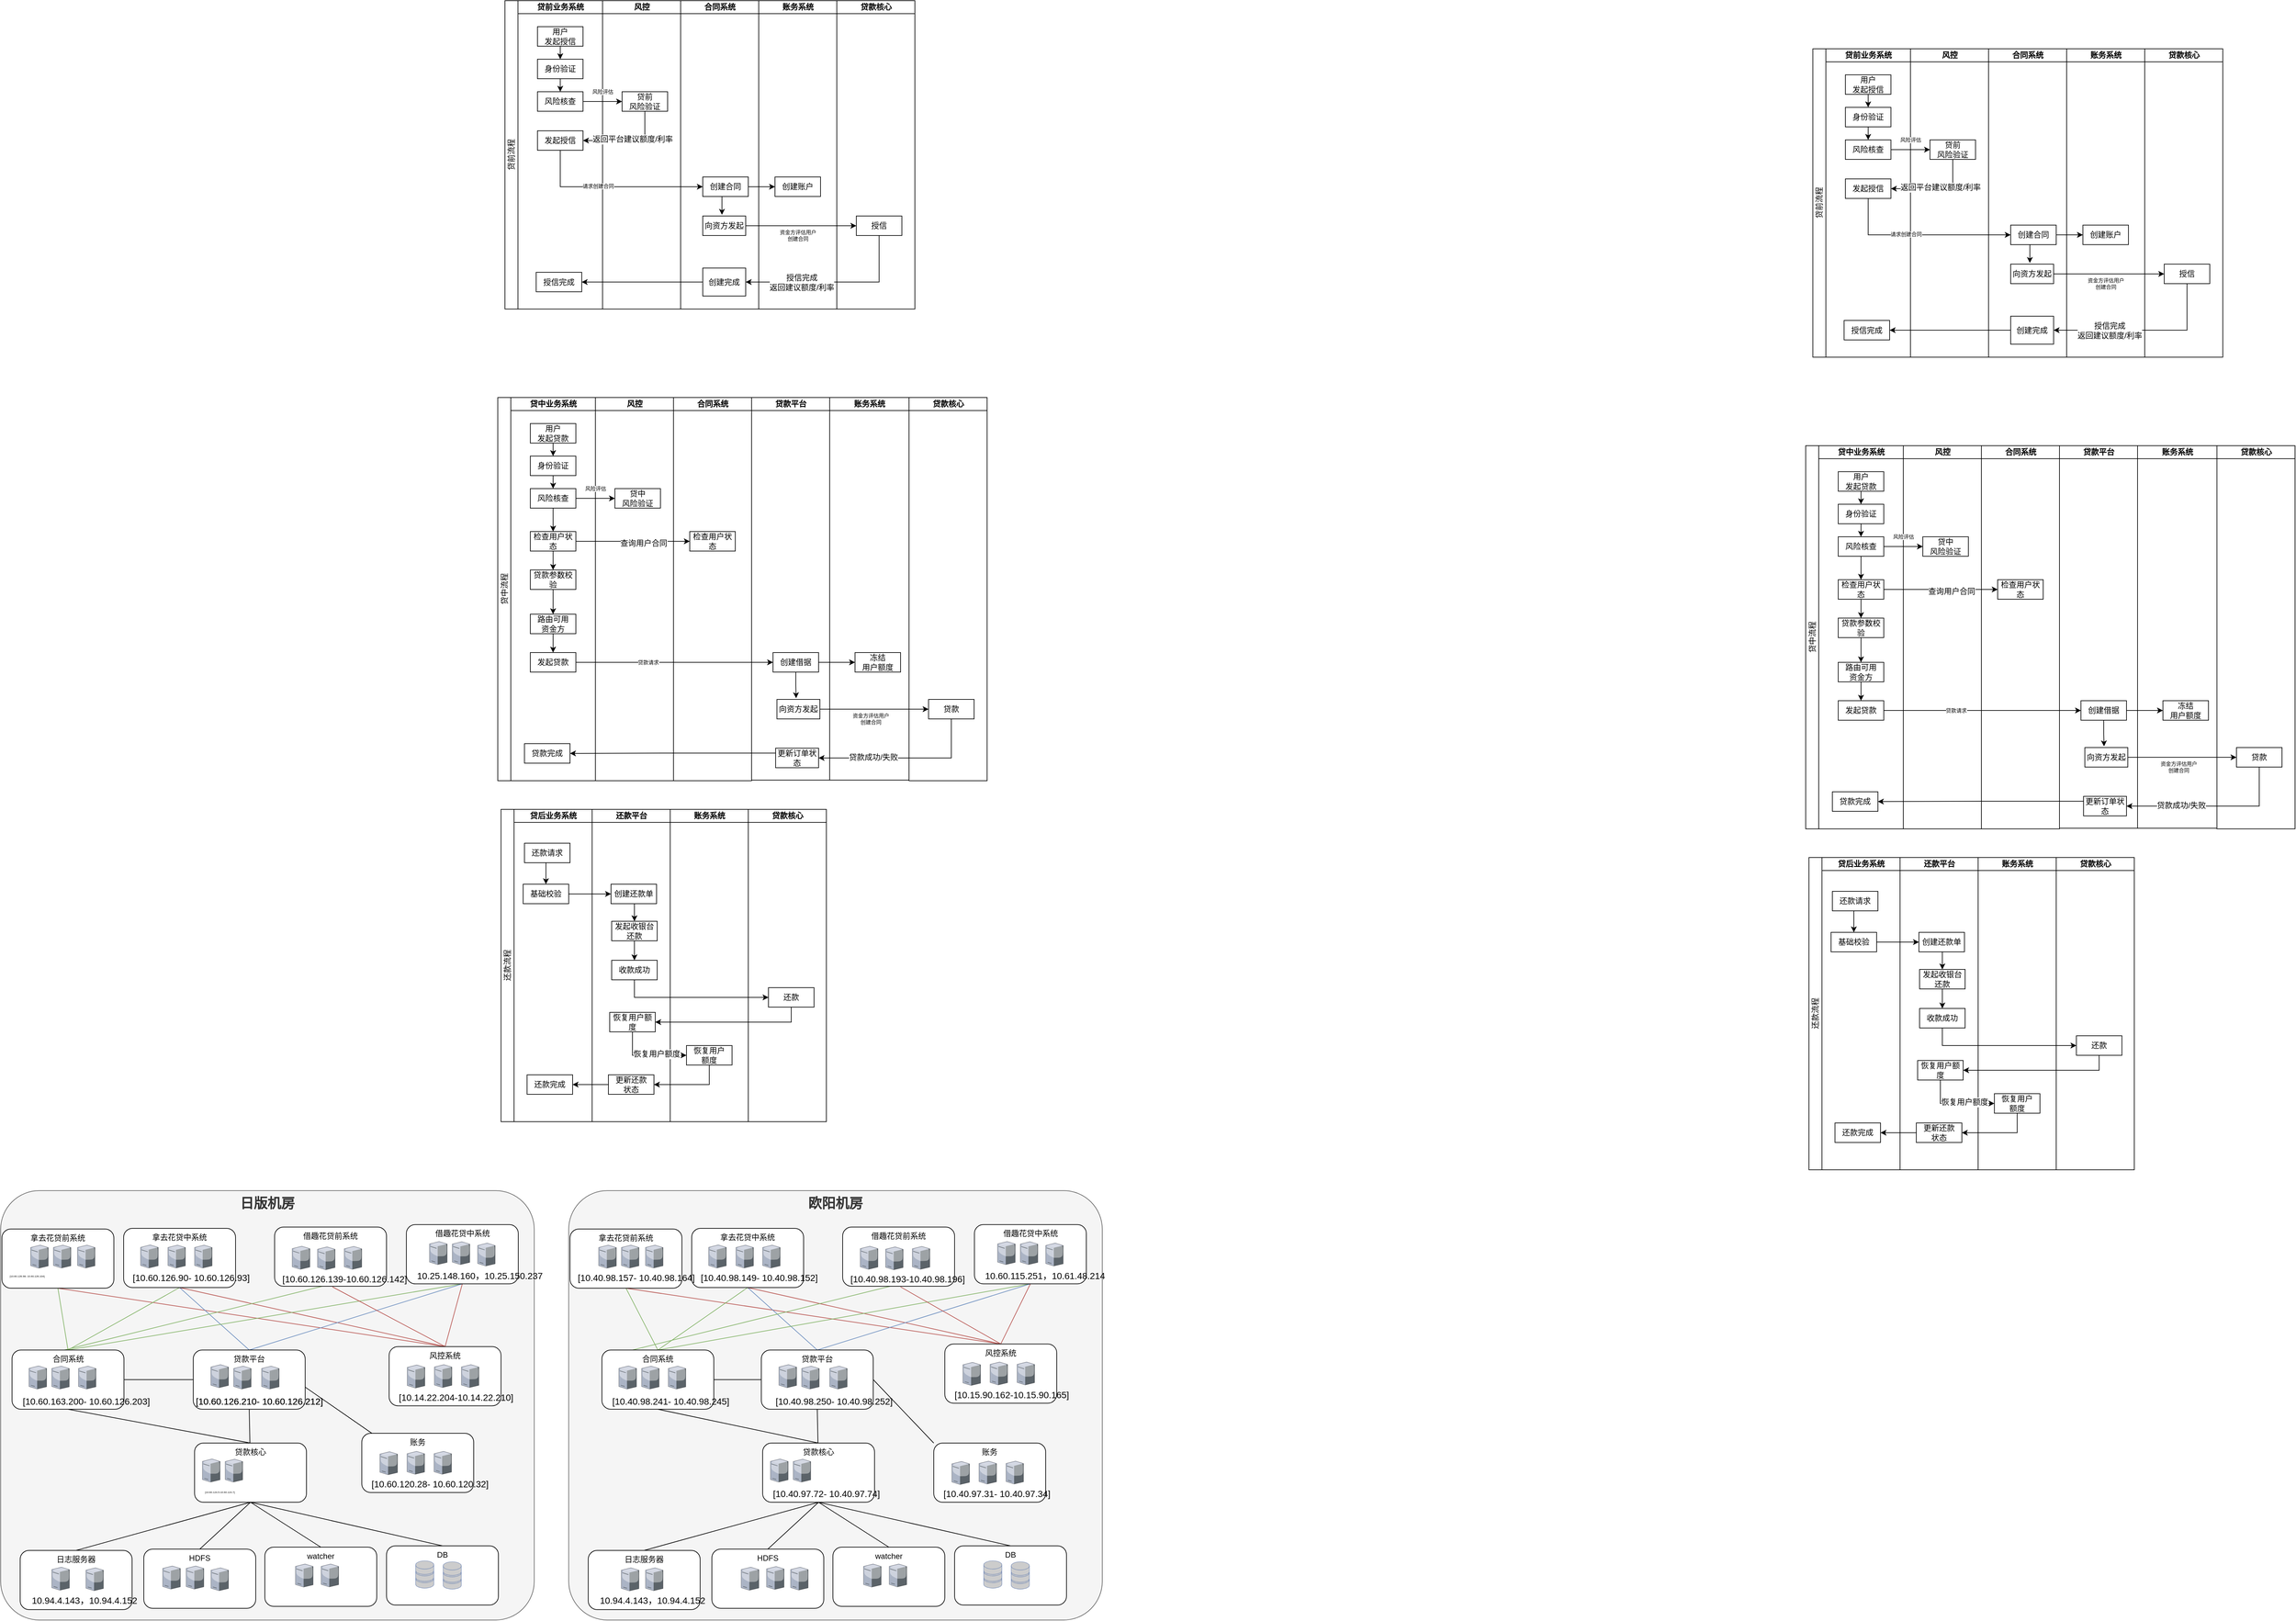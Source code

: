 <mxfile version="12.9.4" type="github">
  <diagram id="pQbSXTKy-mhwdIOJWXm_" name="第 1 页">
    <mxGraphModel dx="2831" dy="1089" grid="0" gridSize="10" guides="1" tooltips="1" connect="1" arrows="1" fold="1" page="0" pageScale="1" pageWidth="827" pageHeight="1169" background="none" math="0" shadow="0">
      <root>
        <mxCell id="0" />
        <mxCell id="1" parent="0" />
        <mxCell id="wN9l5T7bKttlChdMxks--5" value="贷前流程" style="swimlane;html=1;childLayout=stackLayout;resizeParent=1;resizeParentMax=0;startSize=20;horizontal=0;horizontalStack=1;fontStyle=0" parent="1" vertex="1">
          <mxGeometry x="110" y="10" width="630" height="474" as="geometry" />
        </mxCell>
        <mxCell id="wN9l5T7bKttlChdMxks--6" value="贷前业务系统" style="swimlane;html=1;startSize=20;" parent="wN9l5T7bKttlChdMxks--5" vertex="1">
          <mxGeometry x="20" width="130" height="474" as="geometry" />
        </mxCell>
        <mxCell id="wN9l5T7bKttlChdMxks--24" value="风险核查" style="rounded=0;whiteSpace=wrap;html=1;" parent="wN9l5T7bKttlChdMxks--6" vertex="1">
          <mxGeometry x="30" y="140" width="70" height="30" as="geometry" />
        </mxCell>
        <mxCell id="wN9l5T7bKttlChdMxks--27" style="edgeStyle=orthogonalEdgeStyle;rounded=0;orthogonalLoop=1;jettySize=auto;html=1;exitX=0.5;exitY=1;exitDx=0;exitDy=0;entryX=0.5;entryY=0;entryDx=0;entryDy=0;fontSize=8;" parent="wN9l5T7bKttlChdMxks--6" source="wN9l5T7bKttlChdMxks--14" target="wN9l5T7bKttlChdMxks--24" edge="1">
          <mxGeometry relative="1" as="geometry" />
        </mxCell>
        <mxCell id="wN9l5T7bKttlChdMxks--14" value="身份验证" style="rounded=0;whiteSpace=wrap;html=1;" parent="wN9l5T7bKttlChdMxks--6" vertex="1">
          <mxGeometry x="30" y="90" width="70" height="30" as="geometry" />
        </mxCell>
        <mxCell id="wN9l5T7bKttlChdMxks--21" style="edgeStyle=orthogonalEdgeStyle;rounded=0;orthogonalLoop=1;jettySize=auto;html=1;exitX=0.5;exitY=1;exitDx=0;exitDy=0;entryX=0.5;entryY=0;entryDx=0;entryDy=0;fontSize=8;" parent="wN9l5T7bKttlChdMxks--6" source="wN9l5T7bKttlChdMxks--11" target="wN9l5T7bKttlChdMxks--14" edge="1">
          <mxGeometry relative="1" as="geometry" />
        </mxCell>
        <mxCell id="wN9l5T7bKttlChdMxks--11" value="用户&lt;br&gt;发起授信" style="rounded=0;whiteSpace=wrap;html=1;" parent="wN9l5T7bKttlChdMxks--6" vertex="1">
          <mxGeometry x="30" y="40" width="70" height="30" as="geometry" />
        </mxCell>
        <mxCell id="H9sjeu-FvnLb2K0w9W8j-12" value="发起授信" style="rounded=0;whiteSpace=wrap;html=1;" vertex="1" parent="wN9l5T7bKttlChdMxks--6">
          <mxGeometry x="30" y="200" width="70" height="30" as="geometry" />
        </mxCell>
        <mxCell id="NFReUXaRawRJMiUW7v5Y-27" value="授信完成" style="rounded=0;whiteSpace=wrap;html=1;" parent="wN9l5T7bKttlChdMxks--6" vertex="1">
          <mxGeometry x="28" y="417.5" width="70" height="30" as="geometry" />
        </mxCell>
        <mxCell id="wN9l5T7bKttlChdMxks--7" value="风控" style="swimlane;html=1;startSize=20;" parent="wN9l5T7bKttlChdMxks--5" vertex="1">
          <mxGeometry x="150" width="120" height="474" as="geometry" />
        </mxCell>
        <mxCell id="wN9l5T7bKttlChdMxks--18" value="贷前&lt;br&gt;风险验证" style="rounded=0;whiteSpace=wrap;html=1;" parent="wN9l5T7bKttlChdMxks--7" vertex="1">
          <mxGeometry x="30" y="140" width="70" height="30" as="geometry" />
        </mxCell>
        <mxCell id="wN9l5T7bKttlChdMxks--8" value="合同系统" style="swimlane;html=1;startSize=20;" parent="wN9l5T7bKttlChdMxks--5" vertex="1">
          <mxGeometry x="270" width="120" height="474" as="geometry" />
        </mxCell>
        <mxCell id="wN9l5T7bKttlChdMxks--47" value="向资方发起" style="rounded=0;whiteSpace=wrap;html=1;" parent="wN9l5T7bKttlChdMxks--8" vertex="1">
          <mxGeometry x="34" y="331" width="66" height="30" as="geometry" />
        </mxCell>
        <mxCell id="wN9l5T7bKttlChdMxks--49" style="edgeStyle=orthogonalEdgeStyle;rounded=0;orthogonalLoop=1;jettySize=auto;html=1;exitX=0.5;exitY=1;exitDx=0;exitDy=0;entryX=0.447;entryY=-0.062;entryDx=0;entryDy=0;entryPerimeter=0;fontSize=8;" parent="wN9l5T7bKttlChdMxks--8" source="wN9l5T7bKttlChdMxks--42" target="wN9l5T7bKttlChdMxks--47" edge="1">
          <mxGeometry relative="1" as="geometry" />
        </mxCell>
        <mxCell id="wN9l5T7bKttlChdMxks--42" value="创建合同" style="rounded=0;whiteSpace=wrap;html=1;" parent="wN9l5T7bKttlChdMxks--8" vertex="1">
          <mxGeometry x="34" y="271" width="70" height="30" as="geometry" />
        </mxCell>
        <mxCell id="H9sjeu-FvnLb2K0w9W8j-1" value="创建完成" style="rounded=0;whiteSpace=wrap;html=1;" vertex="1" parent="wN9l5T7bKttlChdMxks--8">
          <mxGeometry x="34" y="411" width="66" height="43" as="geometry" />
        </mxCell>
        <mxCell id="NFReUXaRawRJMiUW7v5Y-28" style="edgeStyle=orthogonalEdgeStyle;rounded=0;orthogonalLoop=1;jettySize=auto;html=1;exitX=0;exitY=0.5;exitDx=0;exitDy=0;entryX=1;entryY=0.5;entryDx=0;entryDy=0;fontSize=8;" parent="wN9l5T7bKttlChdMxks--5" source="H9sjeu-FvnLb2K0w9W8j-1" target="NFReUXaRawRJMiUW7v5Y-27" edge="1">
          <mxGeometry relative="1" as="geometry">
            <mxPoint x="304" y="495.5" as="sourcePoint" />
          </mxGeometry>
        </mxCell>
        <mxCell id="wN9l5T7bKttlChdMxks--43" style="edgeStyle=orthogonalEdgeStyle;rounded=0;orthogonalLoop=1;jettySize=auto;html=1;exitX=0.5;exitY=1;exitDx=0;exitDy=0;entryX=0;entryY=0.5;entryDx=0;entryDy=0;fontSize=8;" parent="wN9l5T7bKttlChdMxks--5" source="H9sjeu-FvnLb2K0w9W8j-12" target="wN9l5T7bKttlChdMxks--42" edge="1">
          <mxGeometry relative="1" as="geometry">
            <mxPoint x="120" y="286" as="sourcePoint" />
          </mxGeometry>
        </mxCell>
        <mxCell id="wN9l5T7bKttlChdMxks--51" value="请求创建合同" style="text;html=1;align=center;verticalAlign=middle;resizable=0;points=[];labelBackgroundColor=#ffffff;fontSize=8;" parent="wN9l5T7bKttlChdMxks--43" vertex="1" connectable="0">
          <mxGeometry x="-0.175" y="1" relative="1" as="geometry">
            <mxPoint as="offset" />
          </mxGeometry>
        </mxCell>
        <mxCell id="wN9l5T7bKttlChdMxks--46" style="edgeStyle=orthogonalEdgeStyle;rounded=0;orthogonalLoop=1;jettySize=auto;html=1;exitX=1;exitY=0.5;exitDx=0;exitDy=0;entryX=0;entryY=0.5;entryDx=0;entryDy=0;fontSize=8;" parent="wN9l5T7bKttlChdMxks--5" source="wN9l5T7bKttlChdMxks--42" target="wN9l5T7bKttlChdMxks--45" edge="1">
          <mxGeometry relative="1" as="geometry" />
        </mxCell>
        <mxCell id="wN9l5T7bKttlChdMxks--50" style="edgeStyle=orthogonalEdgeStyle;rounded=0;orthogonalLoop=1;jettySize=auto;html=1;exitX=1;exitY=0.5;exitDx=0;exitDy=0;entryX=0;entryY=0.5;entryDx=0;entryDy=0;fontSize=8;" parent="wN9l5T7bKttlChdMxks--5" source="wN9l5T7bKttlChdMxks--47" target="wN9l5T7bKttlChdMxks--48" edge="1">
          <mxGeometry relative="1" as="geometry" />
        </mxCell>
        <mxCell id="NFReUXaRawRJMiUW7v5Y-29" value="资金方评估用户&lt;br&gt;创建合同" style="text;html=1;align=center;verticalAlign=middle;resizable=0;points=[];labelBackgroundColor=#ffffff;fontSize=8;" parent="wN9l5T7bKttlChdMxks--50" vertex="1" connectable="0">
          <mxGeometry x="-0.136" y="-2" relative="1" as="geometry">
            <mxPoint x="6.21" y="13" as="offset" />
          </mxGeometry>
        </mxCell>
        <mxCell id="H9sjeu-FvnLb2K0w9W8j-10" style="edgeStyle=orthogonalEdgeStyle;rounded=0;orthogonalLoop=1;jettySize=auto;html=1;exitX=0.5;exitY=1;exitDx=0;exitDy=0;entryX=1;entryY=0.5;entryDx=0;entryDy=0;" edge="1" parent="wN9l5T7bKttlChdMxks--5" source="wN9l5T7bKttlChdMxks--48" target="H9sjeu-FvnLb2K0w9W8j-1">
          <mxGeometry relative="1" as="geometry" />
        </mxCell>
        <mxCell id="H9sjeu-FvnLb2K0w9W8j-11" value="授信完成&lt;br&gt;返回建议额度/利率" style="text;html=1;align=center;verticalAlign=middle;resizable=0;points=[];labelBackgroundColor=#ffffff;" vertex="1" connectable="0" parent="H9sjeu-FvnLb2K0w9W8j-10">
          <mxGeometry x="0.378" y="1" relative="1" as="geometry">
            <mxPoint y="-1" as="offset" />
          </mxGeometry>
        </mxCell>
        <mxCell id="wN9l5T7bKttlChdMxks--9" value="账务系统" style="swimlane;html=1;startSize=20;" parent="wN9l5T7bKttlChdMxks--5" vertex="1">
          <mxGeometry x="390" width="120" height="474" as="geometry" />
        </mxCell>
        <mxCell id="wN9l5T7bKttlChdMxks--45" value="创建账户" style="rounded=0;whiteSpace=wrap;html=1;" parent="wN9l5T7bKttlChdMxks--9" vertex="1">
          <mxGeometry x="25" y="271" width="70" height="30" as="geometry" />
        </mxCell>
        <mxCell id="wN9l5T7bKttlChdMxks--44" value="贷款核心" style="swimlane;html=1;startSize=20;" parent="wN9l5T7bKttlChdMxks--5" vertex="1">
          <mxGeometry x="510" width="120" height="474" as="geometry" />
        </mxCell>
        <mxCell id="wN9l5T7bKttlChdMxks--48" value="授信" style="rounded=0;whiteSpace=wrap;html=1;" parent="wN9l5T7bKttlChdMxks--44" vertex="1">
          <mxGeometry x="30" y="331" width="70" height="30" as="geometry" />
        </mxCell>
        <mxCell id="wN9l5T7bKttlChdMxks--19" style="edgeStyle=orthogonalEdgeStyle;rounded=0;orthogonalLoop=1;jettySize=auto;html=1;exitX=1;exitY=0.5;exitDx=0;exitDy=0;entryX=0;entryY=0.5;entryDx=0;entryDy=0;" parent="wN9l5T7bKttlChdMxks--5" source="wN9l5T7bKttlChdMxks--24" target="wN9l5T7bKttlChdMxks--18" edge="1">
          <mxGeometry relative="1" as="geometry" />
        </mxCell>
        <mxCell id="wN9l5T7bKttlChdMxks--20" value="风险评估" style="text;html=1;align=center;verticalAlign=middle;resizable=0;points=[];labelBackgroundColor=#ffffff;fontSize=8;" parent="wN9l5T7bKttlChdMxks--19" vertex="1" connectable="0">
          <mxGeometry x="-0.263" relative="1" as="geometry">
            <mxPoint x="7.71" y="-15" as="offset" />
          </mxGeometry>
        </mxCell>
        <mxCell id="H9sjeu-FvnLb2K0w9W8j-15" style="edgeStyle=orthogonalEdgeStyle;rounded=0;orthogonalLoop=1;jettySize=auto;html=1;exitX=0.5;exitY=1;exitDx=0;exitDy=0;entryX=1;entryY=0.5;entryDx=0;entryDy=0;" edge="1" parent="wN9l5T7bKttlChdMxks--5" source="wN9l5T7bKttlChdMxks--18" target="H9sjeu-FvnLb2K0w9W8j-12">
          <mxGeometry relative="1" as="geometry" />
        </mxCell>
        <mxCell id="H9sjeu-FvnLb2K0w9W8j-17" value="返回平台建议额度/利率" style="text;html=1;align=center;verticalAlign=middle;resizable=0;points=[];labelBackgroundColor=#ffffff;" vertex="1" connectable="0" parent="H9sjeu-FvnLb2K0w9W8j-15">
          <mxGeometry x="-0.386" y="-19" relative="1" as="geometry">
            <mxPoint as="offset" />
          </mxGeometry>
        </mxCell>
        <mxCell id="NFReUXaRawRJMiUW7v5Y-30" value="贷中流程" style="swimlane;html=1;childLayout=stackLayout;resizeParent=1;resizeParentMax=0;startSize=20;horizontal=0;horizontalStack=1;fontStyle=0" parent="1" vertex="1">
          <mxGeometry x="99" y="620" width="390" height="589" as="geometry" />
        </mxCell>
        <mxCell id="NFReUXaRawRJMiUW7v5Y-31" value="贷中业务系统" style="swimlane;html=1;startSize=20;" parent="NFReUXaRawRJMiUW7v5Y-30" vertex="1">
          <mxGeometry x="20" width="130" height="589" as="geometry" />
        </mxCell>
        <mxCell id="H9sjeu-FvnLb2K0w9W8j-27" style="edgeStyle=orthogonalEdgeStyle;rounded=0;orthogonalLoop=1;jettySize=auto;html=1;exitX=0.5;exitY=1;exitDx=0;exitDy=0;" edge="1" parent="NFReUXaRawRJMiUW7v5Y-31" source="H9sjeu-FvnLb2K0w9W8j-23" target="H9sjeu-FvnLb2K0w9W8j-22">
          <mxGeometry relative="1" as="geometry" />
        </mxCell>
        <mxCell id="NFReUXaRawRJMiUW7v5Y-32" value="贷款完成" style="rounded=0;whiteSpace=wrap;html=1;" parent="NFReUXaRawRJMiUW7v5Y-31" vertex="1">
          <mxGeometry x="21" y="532" width="70" height="30" as="geometry" />
        </mxCell>
        <mxCell id="H9sjeu-FvnLb2K0w9W8j-23" value="贷款参数校验" style="rounded=0;whiteSpace=wrap;html=1;" vertex="1" parent="NFReUXaRawRJMiUW7v5Y-31">
          <mxGeometry x="30" y="265" width="70" height="30" as="geometry" />
        </mxCell>
        <mxCell id="H9sjeu-FvnLb2K0w9W8j-25" style="edgeStyle=orthogonalEdgeStyle;rounded=0;orthogonalLoop=1;jettySize=auto;html=1;exitX=0.5;exitY=1;exitDx=0;exitDy=0;entryX=0.5;entryY=0;entryDx=0;entryDy=0;" edge="1" parent="NFReUXaRawRJMiUW7v5Y-31" source="NFReUXaRawRJMiUW7v5Y-33" target="H9sjeu-FvnLb2K0w9W8j-20">
          <mxGeometry relative="1" as="geometry" />
        </mxCell>
        <mxCell id="NFReUXaRawRJMiUW7v5Y-33" value="风险核查" style="rounded=0;whiteSpace=wrap;html=1;" parent="NFReUXaRawRJMiUW7v5Y-31" vertex="1">
          <mxGeometry x="30" y="140" width="70" height="30" as="geometry" />
        </mxCell>
        <mxCell id="NFReUXaRawRJMiUW7v5Y-34" style="edgeStyle=orthogonalEdgeStyle;rounded=0;orthogonalLoop=1;jettySize=auto;html=1;exitX=0.5;exitY=1;exitDx=0;exitDy=0;entryX=0.5;entryY=0;entryDx=0;entryDy=0;fontSize=8;" parent="NFReUXaRawRJMiUW7v5Y-31" source="NFReUXaRawRJMiUW7v5Y-35" target="NFReUXaRawRJMiUW7v5Y-33" edge="1">
          <mxGeometry relative="1" as="geometry" />
        </mxCell>
        <mxCell id="NFReUXaRawRJMiUW7v5Y-35" value="身份验证" style="rounded=0;whiteSpace=wrap;html=1;" parent="NFReUXaRawRJMiUW7v5Y-31" vertex="1">
          <mxGeometry x="30" y="90" width="70" height="30" as="geometry" />
        </mxCell>
        <mxCell id="NFReUXaRawRJMiUW7v5Y-36" style="edgeStyle=orthogonalEdgeStyle;rounded=0;orthogonalLoop=1;jettySize=auto;html=1;exitX=0.5;exitY=1;exitDx=0;exitDy=0;entryX=0.5;entryY=0;entryDx=0;entryDy=0;fontSize=8;" parent="NFReUXaRawRJMiUW7v5Y-31" source="NFReUXaRawRJMiUW7v5Y-37" target="NFReUXaRawRJMiUW7v5Y-35" edge="1">
          <mxGeometry relative="1" as="geometry" />
        </mxCell>
        <mxCell id="NFReUXaRawRJMiUW7v5Y-37" value="用户&lt;br&gt;发起贷款" style="rounded=0;whiteSpace=wrap;html=1;" parent="NFReUXaRawRJMiUW7v5Y-31" vertex="1">
          <mxGeometry x="30" y="40" width="70" height="30" as="geometry" />
        </mxCell>
        <mxCell id="H9sjeu-FvnLb2K0w9W8j-26" style="edgeStyle=orthogonalEdgeStyle;rounded=0;orthogonalLoop=1;jettySize=auto;html=1;exitX=0.5;exitY=1;exitDx=0;exitDy=0;entryX=0.5;entryY=0;entryDx=0;entryDy=0;" edge="1" parent="NFReUXaRawRJMiUW7v5Y-31" source="H9sjeu-FvnLb2K0w9W8j-20" target="H9sjeu-FvnLb2K0w9W8j-23">
          <mxGeometry relative="1" as="geometry" />
        </mxCell>
        <mxCell id="H9sjeu-FvnLb2K0w9W8j-20" value="检查用户状态" style="rounded=0;whiteSpace=wrap;html=1;" vertex="1" parent="NFReUXaRawRJMiUW7v5Y-31">
          <mxGeometry x="30" y="206" width="70" height="30" as="geometry" />
        </mxCell>
        <mxCell id="H9sjeu-FvnLb2K0w9W8j-28" style="edgeStyle=orthogonalEdgeStyle;rounded=0;orthogonalLoop=1;jettySize=auto;html=1;exitX=0.5;exitY=1;exitDx=0;exitDy=0;" edge="1" parent="NFReUXaRawRJMiUW7v5Y-31" source="H9sjeu-FvnLb2K0w9W8j-22" target="NFReUXaRawRJMiUW7v5Y-38">
          <mxGeometry relative="1" as="geometry" />
        </mxCell>
        <mxCell id="H9sjeu-FvnLb2K0w9W8j-22" value="路由可用&lt;br&gt;资金方" style="rounded=0;whiteSpace=wrap;html=1;" vertex="1" parent="NFReUXaRawRJMiUW7v5Y-31">
          <mxGeometry x="30" y="333" width="70" height="30" as="geometry" />
        </mxCell>
        <mxCell id="NFReUXaRawRJMiUW7v5Y-38" value="发起贷款" style="rounded=0;whiteSpace=wrap;html=1;" parent="NFReUXaRawRJMiUW7v5Y-31" vertex="1">
          <mxGeometry x="30" y="392" width="70" height="30" as="geometry" />
        </mxCell>
        <mxCell id="NFReUXaRawRJMiUW7v5Y-39" value="风控" style="swimlane;html=1;startSize=20;" parent="NFReUXaRawRJMiUW7v5Y-30" vertex="1">
          <mxGeometry x="150" width="120" height="589" as="geometry" />
        </mxCell>
        <mxCell id="NFReUXaRawRJMiUW7v5Y-40" value="贷中&lt;br&gt;风险验证" style="rounded=0;whiteSpace=wrap;html=1;" parent="NFReUXaRawRJMiUW7v5Y-39" vertex="1">
          <mxGeometry x="30" y="140" width="70" height="30" as="geometry" />
        </mxCell>
        <mxCell id="NFReUXaRawRJMiUW7v5Y-41" value="合同系统" style="swimlane;html=1;startSize=20;" parent="NFReUXaRawRJMiUW7v5Y-30" vertex="1">
          <mxGeometry x="270" width="120" height="589" as="geometry" />
        </mxCell>
        <mxCell id="H9sjeu-FvnLb2K0w9W8j-36" value="检查用户状态" style="rounded=0;whiteSpace=wrap;html=1;" vertex="1" parent="NFReUXaRawRJMiUW7v5Y-41">
          <mxGeometry x="25" y="206" width="70" height="30" as="geometry" />
        </mxCell>
        <mxCell id="NFReUXaRawRJMiUW7v5Y-50" style="edgeStyle=orthogonalEdgeStyle;rounded=0;orthogonalLoop=1;jettySize=auto;html=1;exitX=1;exitY=0.5;exitDx=0;exitDy=0;entryX=0;entryY=0.5;entryDx=0;entryDy=0;" parent="NFReUXaRawRJMiUW7v5Y-30" source="NFReUXaRawRJMiUW7v5Y-33" target="NFReUXaRawRJMiUW7v5Y-40" edge="1">
          <mxGeometry relative="1" as="geometry" />
        </mxCell>
        <mxCell id="NFReUXaRawRJMiUW7v5Y-51" value="风险评估" style="text;html=1;align=center;verticalAlign=middle;resizable=0;points=[];labelBackgroundColor=#ffffff;fontSize=8;" parent="NFReUXaRawRJMiUW7v5Y-50" vertex="1" connectable="0">
          <mxGeometry x="-0.263" relative="1" as="geometry">
            <mxPoint x="7.71" y="-15" as="offset" />
          </mxGeometry>
        </mxCell>
        <mxCell id="H9sjeu-FvnLb2K0w9W8j-37" style="edgeStyle=orthogonalEdgeStyle;rounded=0;orthogonalLoop=1;jettySize=auto;html=1;exitX=1;exitY=0.5;exitDx=0;exitDy=0;" edge="1" parent="NFReUXaRawRJMiUW7v5Y-30" source="H9sjeu-FvnLb2K0w9W8j-20" target="H9sjeu-FvnLb2K0w9W8j-36">
          <mxGeometry relative="1" as="geometry" />
        </mxCell>
        <mxCell id="H9sjeu-FvnLb2K0w9W8j-38" value="查询用户合同" style="text;html=1;align=center;verticalAlign=middle;resizable=0;points=[];labelBackgroundColor=#ffffff;" vertex="1" connectable="0" parent="H9sjeu-FvnLb2K0w9W8j-37">
          <mxGeometry x="0.189" y="-3" relative="1" as="geometry">
            <mxPoint as="offset" />
          </mxGeometry>
        </mxCell>
        <mxCell id="H9sjeu-FvnLb2K0w9W8j-34" value="贷款平台" style="swimlane;html=1;startSize=20;" vertex="1" parent="1">
          <mxGeometry x="489" y="620" width="120" height="588" as="geometry" />
        </mxCell>
        <mxCell id="NFReUXaRawRJMiUW7v5Y-42" value="更新订单状态" style="rounded=0;whiteSpace=wrap;html=1;" parent="H9sjeu-FvnLb2K0w9W8j-34" vertex="1">
          <mxGeometry x="37" y="539" width="66" height="30" as="geometry" />
        </mxCell>
        <mxCell id="NFReUXaRawRJMiUW7v5Y-43" value="向资方发起" style="rounded=0;whiteSpace=wrap;html=1;" parent="H9sjeu-FvnLb2K0w9W8j-34" vertex="1">
          <mxGeometry x="39" y="464" width="66" height="30" as="geometry" />
        </mxCell>
        <mxCell id="NFReUXaRawRJMiUW7v5Y-44" style="edgeStyle=orthogonalEdgeStyle;rounded=0;orthogonalLoop=1;jettySize=auto;html=1;exitX=0.5;exitY=1;exitDx=0;exitDy=0;entryX=0.447;entryY=-0.062;entryDx=0;entryDy=0;entryPerimeter=0;fontSize=8;" parent="H9sjeu-FvnLb2K0w9W8j-34" source="NFReUXaRawRJMiUW7v5Y-45" target="NFReUXaRawRJMiUW7v5Y-43" edge="1">
          <mxGeometry relative="1" as="geometry" />
        </mxCell>
        <mxCell id="NFReUXaRawRJMiUW7v5Y-45" value="创建借据" style="rounded=0;whiteSpace=wrap;html=1;" parent="H9sjeu-FvnLb2K0w9W8j-34" vertex="1">
          <mxGeometry x="33" y="392" width="70" height="30" as="geometry" />
        </mxCell>
        <mxCell id="NFReUXaRawRJMiUW7v5Y-48" value="贷款核心" style="swimlane;html=1;startSize=20;" parent="1" vertex="1">
          <mxGeometry x="731" y="620" width="120" height="589" as="geometry" />
        </mxCell>
        <mxCell id="NFReUXaRawRJMiUW7v5Y-49" value="贷款" style="rounded=0;whiteSpace=wrap;html=1;" parent="NFReUXaRawRJMiUW7v5Y-48" vertex="1">
          <mxGeometry x="30" y="464" width="70" height="30" as="geometry" />
        </mxCell>
        <mxCell id="NFReUXaRawRJMiUW7v5Y-55" style="edgeStyle=orthogonalEdgeStyle;rounded=0;orthogonalLoop=1;jettySize=auto;html=1;exitX=1;exitY=0.5;exitDx=0;exitDy=0;entryX=0;entryY=0.5;entryDx=0;entryDy=0;fontSize=8;" parent="1" source="NFReUXaRawRJMiUW7v5Y-43" target="NFReUXaRawRJMiUW7v5Y-49" edge="1">
          <mxGeometry relative="1" as="geometry" />
        </mxCell>
        <mxCell id="NFReUXaRawRJMiUW7v5Y-56" value="资金方评估用户&lt;br&gt;创建合同" style="text;html=1;align=center;verticalAlign=middle;resizable=0;points=[];labelBackgroundColor=#ffffff;fontSize=8;" parent="NFReUXaRawRJMiUW7v5Y-55" vertex="1" connectable="0">
          <mxGeometry x="-0.136" y="-2" relative="1" as="geometry">
            <mxPoint x="6.21" y="13" as="offset" />
          </mxGeometry>
        </mxCell>
        <mxCell id="H9sjeu-FvnLb2K0w9W8j-29" value="账务系统" style="swimlane;html=1;startSize=20;" vertex="1" parent="1">
          <mxGeometry x="609" y="620" width="122" height="588" as="geometry" />
        </mxCell>
        <mxCell id="H9sjeu-FvnLb2K0w9W8j-32" style="edgeStyle=orthogonalEdgeStyle;rounded=0;orthogonalLoop=1;jettySize=auto;html=1;exitX=0.5;exitY=1;exitDx=0;exitDy=0;entryX=0.447;entryY=-0.062;entryDx=0;entryDy=0;entryPerimeter=0;fontSize=8;" edge="1" parent="H9sjeu-FvnLb2K0w9W8j-29" target="H9sjeu-FvnLb2K0w9W8j-31">
          <mxGeometry relative="1" as="geometry">
            <mxPoint x="69" y="434" as="sourcePoint" />
          </mxGeometry>
        </mxCell>
        <mxCell id="NFReUXaRawRJMiUW7v5Y-47" value="冻结&lt;br&gt;用户额度" style="rounded=0;whiteSpace=wrap;html=1;" parent="H9sjeu-FvnLb2K0w9W8j-29" vertex="1">
          <mxGeometry x="39" y="392" width="70" height="30" as="geometry" />
        </mxCell>
        <mxCell id="NFReUXaRawRJMiUW7v5Y-54" style="edgeStyle=orthogonalEdgeStyle;rounded=0;orthogonalLoop=1;jettySize=auto;html=1;exitX=1;exitY=0.5;exitDx=0;exitDy=0;entryX=0;entryY=0.5;entryDx=0;entryDy=0;fontSize=8;" parent="1" source="NFReUXaRawRJMiUW7v5Y-45" target="NFReUXaRawRJMiUW7v5Y-47" edge="1">
          <mxGeometry relative="1" as="geometry" />
        </mxCell>
        <mxCell id="NFReUXaRawRJMiUW7v5Y-57" style="edgeStyle=orthogonalEdgeStyle;rounded=0;orthogonalLoop=1;jettySize=auto;html=1;exitX=0;exitY=0.25;exitDx=0;exitDy=0;entryX=1;entryY=0.5;entryDx=0;entryDy=0;fontSize=8;" parent="1" source="NFReUXaRawRJMiUW7v5Y-42" target="NFReUXaRawRJMiUW7v5Y-32" edge="1">
          <mxGeometry relative="1" as="geometry" />
        </mxCell>
        <mxCell id="NFReUXaRawRJMiUW7v5Y-52" style="edgeStyle=orthogonalEdgeStyle;rounded=0;orthogonalLoop=1;jettySize=auto;html=1;exitX=1;exitY=0.5;exitDx=0;exitDy=0;entryX=0;entryY=0.5;entryDx=0;entryDy=0;fontSize=8;" parent="1" source="NFReUXaRawRJMiUW7v5Y-38" target="NFReUXaRawRJMiUW7v5Y-45" edge="1">
          <mxGeometry relative="1" as="geometry" />
        </mxCell>
        <mxCell id="NFReUXaRawRJMiUW7v5Y-53" value="贷款请求" style="text;html=1;align=center;verticalAlign=middle;resizable=0;points=[];labelBackgroundColor=#ffffff;fontSize=8;" parent="NFReUXaRawRJMiUW7v5Y-52" vertex="1" connectable="0">
          <mxGeometry x="-0.175" y="1" relative="1" as="geometry">
            <mxPoint x="-14" y="1" as="offset" />
          </mxGeometry>
        </mxCell>
        <mxCell id="H9sjeu-FvnLb2K0w9W8j-42" style="edgeStyle=orthogonalEdgeStyle;rounded=0;orthogonalLoop=1;jettySize=auto;html=1;exitX=0.5;exitY=1;exitDx=0;exitDy=0;entryX=1;entryY=0.5;entryDx=0;entryDy=0;" edge="1" parent="1" source="NFReUXaRawRJMiUW7v5Y-49" target="NFReUXaRawRJMiUW7v5Y-42">
          <mxGeometry relative="1" as="geometry" />
        </mxCell>
        <mxCell id="H9sjeu-FvnLb2K0w9W8j-43" value="贷款成功/失败" style="text;html=1;align=center;verticalAlign=middle;resizable=0;points=[];labelBackgroundColor=#ffffff;" vertex="1" connectable="0" parent="H9sjeu-FvnLb2K0w9W8j-42">
          <mxGeometry x="0.365" y="-1" relative="1" as="geometry">
            <mxPoint as="offset" />
          </mxGeometry>
        </mxCell>
        <mxCell id="H9sjeu-FvnLb2K0w9W8j-46" value="还款流程" style="swimlane;html=1;childLayout=stackLayout;resizeParent=1;resizeParentMax=0;startSize=20;horizontal=0;horizontalStack=1;fontStyle=0" vertex="1" parent="1">
          <mxGeometry x="104" y="1253" width="500" height="480" as="geometry" />
        </mxCell>
        <mxCell id="H9sjeu-FvnLb2K0w9W8j-47" value="贷后业务系统" style="swimlane;html=1;startSize=20;" vertex="1" parent="H9sjeu-FvnLb2K0w9W8j-46">
          <mxGeometry x="20" width="120" height="480" as="geometry" />
        </mxCell>
        <mxCell id="H9sjeu-FvnLb2K0w9W8j-73" style="edgeStyle=orthogonalEdgeStyle;rounded=0;orthogonalLoop=1;jettySize=auto;html=1;exitX=0.5;exitY=1;exitDx=0;exitDy=0;entryX=0.5;entryY=0;entryDx=0;entryDy=0;" edge="1" parent="H9sjeu-FvnLb2K0w9W8j-47" source="H9sjeu-FvnLb2K0w9W8j-57" target="H9sjeu-FvnLb2K0w9W8j-60">
          <mxGeometry relative="1" as="geometry" />
        </mxCell>
        <mxCell id="H9sjeu-FvnLb2K0w9W8j-103" value="还款完成" style="rounded=0;whiteSpace=wrap;html=1;" vertex="1" parent="H9sjeu-FvnLb2K0w9W8j-47">
          <mxGeometry x="20" y="408" width="70" height="30" as="geometry" />
        </mxCell>
        <mxCell id="H9sjeu-FvnLb2K0w9W8j-57" value="还款请求" style="rounded=0;whiteSpace=wrap;html=1;" vertex="1" parent="H9sjeu-FvnLb2K0w9W8j-47">
          <mxGeometry x="16" y="52" width="70" height="30" as="geometry" />
        </mxCell>
        <mxCell id="H9sjeu-FvnLb2K0w9W8j-60" value="基础校验" style="rounded=0;whiteSpace=wrap;html=1;" vertex="1" parent="H9sjeu-FvnLb2K0w9W8j-47">
          <mxGeometry x="14" y="115" width="70" height="30" as="geometry" />
        </mxCell>
        <mxCell id="H9sjeu-FvnLb2K0w9W8j-49" value="还款平台" style="swimlane;html=1;startSize=20;" vertex="1" parent="H9sjeu-FvnLb2K0w9W8j-46">
          <mxGeometry x="140" width="120" height="480" as="geometry" />
        </mxCell>
        <mxCell id="H9sjeu-FvnLb2K0w9W8j-93" style="edgeStyle=orthogonalEdgeStyle;rounded=0;orthogonalLoop=1;jettySize=auto;html=1;exitX=0.5;exitY=1;exitDx=0;exitDy=0;entryX=0.5;entryY=0;entryDx=0;entryDy=0;" edge="1" parent="H9sjeu-FvnLb2K0w9W8j-49" source="H9sjeu-FvnLb2K0w9W8j-92" target="H9sjeu-FvnLb2K0w9W8j-64">
          <mxGeometry relative="1" as="geometry" />
        </mxCell>
        <mxCell id="H9sjeu-FvnLb2K0w9W8j-99" value="更新还款&lt;br&gt;状态" style="rounded=0;whiteSpace=wrap;html=1;" vertex="1" parent="H9sjeu-FvnLb2K0w9W8j-49">
          <mxGeometry x="25" y="408" width="70" height="30" as="geometry" />
        </mxCell>
        <mxCell id="H9sjeu-FvnLb2K0w9W8j-92" value="创建还款单" style="rounded=0;whiteSpace=wrap;html=1;" vertex="1" parent="H9sjeu-FvnLb2K0w9W8j-49">
          <mxGeometry x="29" y="115" width="70" height="30" as="geometry" />
        </mxCell>
        <mxCell id="H9sjeu-FvnLb2K0w9W8j-143" style="edgeStyle=orthogonalEdgeStyle;rounded=0;orthogonalLoop=1;jettySize=auto;html=1;exitX=0.5;exitY=1;exitDx=0;exitDy=0;startArrow=none;startFill=0;endArrow=classic;endFill=1;" edge="1" parent="H9sjeu-FvnLb2K0w9W8j-49" source="H9sjeu-FvnLb2K0w9W8j-64" target="H9sjeu-FvnLb2K0w9W8j-72">
          <mxGeometry relative="1" as="geometry" />
        </mxCell>
        <mxCell id="H9sjeu-FvnLb2K0w9W8j-64" value="发起收银台还款" style="rounded=0;whiteSpace=wrap;html=1;" vertex="1" parent="H9sjeu-FvnLb2K0w9W8j-49">
          <mxGeometry x="30" y="172" width="70" height="30" as="geometry" />
        </mxCell>
        <mxCell id="H9sjeu-FvnLb2K0w9W8j-96" value="恢复用户额度" style="rounded=0;whiteSpace=wrap;html=1;" vertex="1" parent="H9sjeu-FvnLb2K0w9W8j-49">
          <mxGeometry x="27" y="312" width="70" height="30" as="geometry" />
        </mxCell>
        <mxCell id="H9sjeu-FvnLb2K0w9W8j-72" value="收款成功" style="rounded=0;whiteSpace=wrap;html=1;" vertex="1" parent="H9sjeu-FvnLb2K0w9W8j-49">
          <mxGeometry x="30" y="232" width="70" height="30" as="geometry" />
        </mxCell>
        <mxCell id="H9sjeu-FvnLb2K0w9W8j-56" value="账务系统" style="swimlane;html=1;startSize=20;" vertex="1" parent="H9sjeu-FvnLb2K0w9W8j-46">
          <mxGeometry x="260" width="120" height="480" as="geometry" />
        </mxCell>
        <mxCell id="H9sjeu-FvnLb2K0w9W8j-100" value="恢复用户&lt;br&gt;额度" style="rounded=0;whiteSpace=wrap;html=1;" vertex="1" parent="H9sjeu-FvnLb2K0w9W8j-56">
          <mxGeometry x="25" y="363" width="70" height="30" as="geometry" />
        </mxCell>
        <mxCell id="H9sjeu-FvnLb2K0w9W8j-91" value="贷款核心" style="swimlane;html=1;startSize=20;" vertex="1" parent="H9sjeu-FvnLb2K0w9W8j-46">
          <mxGeometry x="380" width="120" height="480" as="geometry" />
        </mxCell>
        <mxCell id="H9sjeu-FvnLb2K0w9W8j-88" value="还款" style="rounded=0;whiteSpace=wrap;html=1;" vertex="1" parent="H9sjeu-FvnLb2K0w9W8j-91">
          <mxGeometry x="31" y="274" width="70" height="30" as="geometry" />
        </mxCell>
        <mxCell id="H9sjeu-FvnLb2K0w9W8j-74" style="edgeStyle=orthogonalEdgeStyle;rounded=0;orthogonalLoop=1;jettySize=auto;html=1;exitX=1;exitY=0.5;exitDx=0;exitDy=0;" edge="1" parent="H9sjeu-FvnLb2K0w9W8j-46" source="H9sjeu-FvnLb2K0w9W8j-60" target="H9sjeu-FvnLb2K0w9W8j-92">
          <mxGeometry relative="1" as="geometry" />
        </mxCell>
        <mxCell id="H9sjeu-FvnLb2K0w9W8j-94" style="edgeStyle=orthogonalEdgeStyle;rounded=0;orthogonalLoop=1;jettySize=auto;html=1;exitX=0.5;exitY=1;exitDx=0;exitDy=0;entryX=0;entryY=0.5;entryDx=0;entryDy=0;" edge="1" parent="H9sjeu-FvnLb2K0w9W8j-46" source="H9sjeu-FvnLb2K0w9W8j-72" target="H9sjeu-FvnLb2K0w9W8j-88">
          <mxGeometry relative="1" as="geometry" />
        </mxCell>
        <mxCell id="H9sjeu-FvnLb2K0w9W8j-95" style="edgeStyle=orthogonalEdgeStyle;rounded=0;orthogonalLoop=1;jettySize=auto;html=1;exitX=0.5;exitY=1;exitDx=0;exitDy=0;entryX=1;entryY=0.5;entryDx=0;entryDy=0;" edge="1" parent="H9sjeu-FvnLb2K0w9W8j-46" source="H9sjeu-FvnLb2K0w9W8j-88" target="H9sjeu-FvnLb2K0w9W8j-96">
          <mxGeometry relative="1" as="geometry">
            <mxPoint x="261.833" y="347" as="targetPoint" />
          </mxGeometry>
        </mxCell>
        <mxCell id="H9sjeu-FvnLb2K0w9W8j-101" style="edgeStyle=orthogonalEdgeStyle;rounded=0;orthogonalLoop=1;jettySize=auto;html=1;exitX=0.5;exitY=1;exitDx=0;exitDy=0;entryX=0;entryY=0.5;entryDx=0;entryDy=0;" edge="1" parent="H9sjeu-FvnLb2K0w9W8j-46" source="H9sjeu-FvnLb2K0w9W8j-96" target="H9sjeu-FvnLb2K0w9W8j-100">
          <mxGeometry relative="1" as="geometry" />
        </mxCell>
        <mxCell id="H9sjeu-FvnLb2K0w9W8j-106" value="恢复用户额度" style="text;html=1;align=center;verticalAlign=middle;resizable=0;points=[];labelBackgroundColor=#ffffff;" vertex="1" connectable="0" parent="H9sjeu-FvnLb2K0w9W8j-101">
          <mxGeometry x="0.222" y="2" relative="1" as="geometry">
            <mxPoint as="offset" />
          </mxGeometry>
        </mxCell>
        <mxCell id="H9sjeu-FvnLb2K0w9W8j-102" style="edgeStyle=orthogonalEdgeStyle;rounded=0;orthogonalLoop=1;jettySize=auto;html=1;exitX=0.5;exitY=1;exitDx=0;exitDy=0;entryX=1;entryY=0.5;entryDx=0;entryDy=0;" edge="1" parent="H9sjeu-FvnLb2K0w9W8j-46" source="H9sjeu-FvnLb2K0w9W8j-100" target="H9sjeu-FvnLb2K0w9W8j-99">
          <mxGeometry relative="1" as="geometry" />
        </mxCell>
        <mxCell id="H9sjeu-FvnLb2K0w9W8j-104" style="edgeStyle=orthogonalEdgeStyle;rounded=0;orthogonalLoop=1;jettySize=auto;html=1;exitX=0;exitY=0.5;exitDx=0;exitDy=0;entryX=1;entryY=0.5;entryDx=0;entryDy=0;" edge="1" parent="H9sjeu-FvnLb2K0w9W8j-46" source="H9sjeu-FvnLb2K0w9W8j-99" target="H9sjeu-FvnLb2K0w9W8j-103">
          <mxGeometry relative="1" as="geometry" />
        </mxCell>
        <mxCell id="H9sjeu-FvnLb2K0w9W8j-200" value="贷款平台" style="swimlane;html=1;startSize=20;" vertex="1" parent="1">
          <mxGeometry x="2499" y="694" width="120" height="588" as="geometry" />
        </mxCell>
        <mxCell id="H9sjeu-FvnLb2K0w9W8j-201" value="更新订单状态" style="rounded=0;whiteSpace=wrap;html=1;" vertex="1" parent="H9sjeu-FvnLb2K0w9W8j-200">
          <mxGeometry x="37" y="539" width="66" height="30" as="geometry" />
        </mxCell>
        <mxCell id="H9sjeu-FvnLb2K0w9W8j-202" value="向资方发起" style="rounded=0;whiteSpace=wrap;html=1;" vertex="1" parent="H9sjeu-FvnLb2K0w9W8j-200">
          <mxGeometry x="39" y="464" width="66" height="30" as="geometry" />
        </mxCell>
        <mxCell id="H9sjeu-FvnLb2K0w9W8j-203" style="edgeStyle=orthogonalEdgeStyle;rounded=0;orthogonalLoop=1;jettySize=auto;html=1;exitX=0.5;exitY=1;exitDx=0;exitDy=0;entryX=0.447;entryY=-0.062;entryDx=0;entryDy=0;entryPerimeter=0;fontSize=8;" edge="1" parent="H9sjeu-FvnLb2K0w9W8j-200" source="H9sjeu-FvnLb2K0w9W8j-204" target="H9sjeu-FvnLb2K0w9W8j-202">
          <mxGeometry relative="1" as="geometry" />
        </mxCell>
        <mxCell id="H9sjeu-FvnLb2K0w9W8j-204" value="创建借据" style="rounded=0;whiteSpace=wrap;html=1;" vertex="1" parent="H9sjeu-FvnLb2K0w9W8j-200">
          <mxGeometry x="33" y="392" width="70" height="30" as="geometry" />
        </mxCell>
        <mxCell id="H9sjeu-FvnLb2K0w9W8j-205" value="贷款核心" style="swimlane;html=1;startSize=20;" vertex="1" parent="1">
          <mxGeometry x="2741" y="694" width="120" height="589" as="geometry" />
        </mxCell>
        <mxCell id="H9sjeu-FvnLb2K0w9W8j-206" value="贷款" style="rounded=0;whiteSpace=wrap;html=1;" vertex="1" parent="H9sjeu-FvnLb2K0w9W8j-205">
          <mxGeometry x="30" y="464" width="70" height="30" as="geometry" />
        </mxCell>
        <mxCell id="H9sjeu-FvnLb2K0w9W8j-207" style="edgeStyle=orthogonalEdgeStyle;rounded=0;orthogonalLoop=1;jettySize=auto;html=1;exitX=1;exitY=0.5;exitDx=0;exitDy=0;entryX=0;entryY=0.5;entryDx=0;entryDy=0;fontSize=8;" edge="1" parent="1" source="H9sjeu-FvnLb2K0w9W8j-202" target="H9sjeu-FvnLb2K0w9W8j-206">
          <mxGeometry relative="1" as="geometry" />
        </mxCell>
        <mxCell id="H9sjeu-FvnLb2K0w9W8j-208" value="资金方评估用户&lt;br&gt;创建合同" style="text;html=1;align=center;verticalAlign=middle;resizable=0;points=[];labelBackgroundColor=#ffffff;fontSize=8;" vertex="1" connectable="0" parent="H9sjeu-FvnLb2K0w9W8j-207">
          <mxGeometry x="-0.136" y="-2" relative="1" as="geometry">
            <mxPoint x="6.21" y="13" as="offset" />
          </mxGeometry>
        </mxCell>
        <mxCell id="H9sjeu-FvnLb2K0w9W8j-209" value="账务系统" style="swimlane;html=1;startSize=20;" vertex="1" parent="1">
          <mxGeometry x="2619" y="694" width="122" height="588" as="geometry" />
        </mxCell>
        <mxCell id="H9sjeu-FvnLb2K0w9W8j-210" style="edgeStyle=orthogonalEdgeStyle;rounded=0;orthogonalLoop=1;jettySize=auto;html=1;exitX=0.5;exitY=1;exitDx=0;exitDy=0;entryX=0.447;entryY=-0.062;entryDx=0;entryDy=0;entryPerimeter=0;fontSize=8;" edge="1" parent="H9sjeu-FvnLb2K0w9W8j-209">
          <mxGeometry relative="1" as="geometry">
            <mxPoint x="69" y="434" as="sourcePoint" />
          </mxGeometry>
        </mxCell>
        <mxCell id="H9sjeu-FvnLb2K0w9W8j-211" value="冻结&lt;br&gt;用户额度" style="rounded=0;whiteSpace=wrap;html=1;" vertex="1" parent="H9sjeu-FvnLb2K0w9W8j-209">
          <mxGeometry x="39" y="392" width="70" height="30" as="geometry" />
        </mxCell>
        <mxCell id="H9sjeu-FvnLb2K0w9W8j-212" style="edgeStyle=orthogonalEdgeStyle;rounded=0;orthogonalLoop=1;jettySize=auto;html=1;exitX=1;exitY=0.5;exitDx=0;exitDy=0;entryX=0;entryY=0.5;entryDx=0;entryDy=0;fontSize=8;" edge="1" parent="1" source="H9sjeu-FvnLb2K0w9W8j-204" target="H9sjeu-FvnLb2K0w9W8j-211">
          <mxGeometry relative="1" as="geometry" />
        </mxCell>
        <mxCell id="H9sjeu-FvnLb2K0w9W8j-213" style="edgeStyle=orthogonalEdgeStyle;rounded=0;orthogonalLoop=1;jettySize=auto;html=1;exitX=0;exitY=0.25;exitDx=0;exitDy=0;entryX=1;entryY=0.5;entryDx=0;entryDy=0;fontSize=8;" edge="1" parent="1" source="H9sjeu-FvnLb2K0w9W8j-201" target="H9sjeu-FvnLb2K0w9W8j-179">
          <mxGeometry relative="1" as="geometry" />
        </mxCell>
        <mxCell id="H9sjeu-FvnLb2K0w9W8j-214" style="edgeStyle=orthogonalEdgeStyle;rounded=0;orthogonalLoop=1;jettySize=auto;html=1;exitX=1;exitY=0.5;exitDx=0;exitDy=0;entryX=0;entryY=0.5;entryDx=0;entryDy=0;fontSize=8;" edge="1" parent="1" source="H9sjeu-FvnLb2K0w9W8j-191" target="H9sjeu-FvnLb2K0w9W8j-204">
          <mxGeometry relative="1" as="geometry" />
        </mxCell>
        <mxCell id="H9sjeu-FvnLb2K0w9W8j-215" value="贷款请求" style="text;html=1;align=center;verticalAlign=middle;resizable=0;points=[];labelBackgroundColor=#ffffff;fontSize=8;" vertex="1" connectable="0" parent="H9sjeu-FvnLb2K0w9W8j-214">
          <mxGeometry x="-0.175" y="1" relative="1" as="geometry">
            <mxPoint x="-14" y="1" as="offset" />
          </mxGeometry>
        </mxCell>
        <mxCell id="H9sjeu-FvnLb2K0w9W8j-216" style="edgeStyle=orthogonalEdgeStyle;rounded=0;orthogonalLoop=1;jettySize=auto;html=1;exitX=0.5;exitY=1;exitDx=0;exitDy=0;entryX=1;entryY=0.5;entryDx=0;entryDy=0;" edge="1" parent="1" source="H9sjeu-FvnLb2K0w9W8j-206" target="H9sjeu-FvnLb2K0w9W8j-201">
          <mxGeometry relative="1" as="geometry" />
        </mxCell>
        <mxCell id="H9sjeu-FvnLb2K0w9W8j-217" value="贷款成功/失败" style="text;html=1;align=center;verticalAlign=middle;resizable=0;points=[];labelBackgroundColor=#ffffff;" vertex="1" connectable="0" parent="H9sjeu-FvnLb2K0w9W8j-216">
          <mxGeometry x="0.365" y="-1" relative="1" as="geometry">
            <mxPoint as="offset" />
          </mxGeometry>
        </mxCell>
        <mxCell id="H9sjeu-FvnLb2K0w9W8j-144" value="贷前流程" style="swimlane;html=1;childLayout=stackLayout;resizeParent=1;resizeParentMax=0;startSize=20;horizontal=0;horizontalStack=1;fontStyle=0" vertex="1" parent="1">
          <mxGeometry x="2120" y="84" width="630" height="474" as="geometry" />
        </mxCell>
        <mxCell id="H9sjeu-FvnLb2K0w9W8j-145" value="贷前业务系统" style="swimlane;html=1;startSize=20;" vertex="1" parent="H9sjeu-FvnLb2K0w9W8j-144">
          <mxGeometry x="20" width="130" height="474" as="geometry" />
        </mxCell>
        <mxCell id="H9sjeu-FvnLb2K0w9W8j-146" value="风险核查" style="rounded=0;whiteSpace=wrap;html=1;" vertex="1" parent="H9sjeu-FvnLb2K0w9W8j-145">
          <mxGeometry x="30" y="140" width="70" height="30" as="geometry" />
        </mxCell>
        <mxCell id="H9sjeu-FvnLb2K0w9W8j-147" style="edgeStyle=orthogonalEdgeStyle;rounded=0;orthogonalLoop=1;jettySize=auto;html=1;exitX=0.5;exitY=1;exitDx=0;exitDy=0;entryX=0.5;entryY=0;entryDx=0;entryDy=0;fontSize=8;" edge="1" parent="H9sjeu-FvnLb2K0w9W8j-145" source="H9sjeu-FvnLb2K0w9W8j-148" target="H9sjeu-FvnLb2K0w9W8j-146">
          <mxGeometry relative="1" as="geometry" />
        </mxCell>
        <mxCell id="H9sjeu-FvnLb2K0w9W8j-148" value="身份验证" style="rounded=0;whiteSpace=wrap;html=1;" vertex="1" parent="H9sjeu-FvnLb2K0w9W8j-145">
          <mxGeometry x="30" y="90" width="70" height="30" as="geometry" />
        </mxCell>
        <mxCell id="H9sjeu-FvnLb2K0w9W8j-149" style="edgeStyle=orthogonalEdgeStyle;rounded=0;orthogonalLoop=1;jettySize=auto;html=1;exitX=0.5;exitY=1;exitDx=0;exitDy=0;entryX=0.5;entryY=0;entryDx=0;entryDy=0;fontSize=8;" edge="1" parent="H9sjeu-FvnLb2K0w9W8j-145" source="H9sjeu-FvnLb2K0w9W8j-150" target="H9sjeu-FvnLb2K0w9W8j-148">
          <mxGeometry relative="1" as="geometry" />
        </mxCell>
        <mxCell id="H9sjeu-FvnLb2K0w9W8j-150" value="用户&lt;br&gt;发起授信" style="rounded=0;whiteSpace=wrap;html=1;" vertex="1" parent="H9sjeu-FvnLb2K0w9W8j-145">
          <mxGeometry x="30" y="40" width="70" height="30" as="geometry" />
        </mxCell>
        <mxCell id="H9sjeu-FvnLb2K0w9W8j-151" value="发起授信" style="rounded=0;whiteSpace=wrap;html=1;" vertex="1" parent="H9sjeu-FvnLb2K0w9W8j-145">
          <mxGeometry x="30" y="200" width="70" height="30" as="geometry" />
        </mxCell>
        <mxCell id="H9sjeu-FvnLb2K0w9W8j-152" value="授信完成" style="rounded=0;whiteSpace=wrap;html=1;" vertex="1" parent="H9sjeu-FvnLb2K0w9W8j-145">
          <mxGeometry x="28" y="417.5" width="70" height="30" as="geometry" />
        </mxCell>
        <mxCell id="H9sjeu-FvnLb2K0w9W8j-153" value="风控" style="swimlane;html=1;startSize=20;" vertex="1" parent="H9sjeu-FvnLb2K0w9W8j-144">
          <mxGeometry x="150" width="120" height="474" as="geometry" />
        </mxCell>
        <mxCell id="H9sjeu-FvnLb2K0w9W8j-154" value="贷前&lt;br&gt;风险验证" style="rounded=0;whiteSpace=wrap;html=1;" vertex="1" parent="H9sjeu-FvnLb2K0w9W8j-153">
          <mxGeometry x="30" y="140" width="70" height="30" as="geometry" />
        </mxCell>
        <mxCell id="H9sjeu-FvnLb2K0w9W8j-155" value="合同系统" style="swimlane;html=1;startSize=20;" vertex="1" parent="H9sjeu-FvnLb2K0w9W8j-144">
          <mxGeometry x="270" width="120" height="474" as="geometry" />
        </mxCell>
        <mxCell id="H9sjeu-FvnLb2K0w9W8j-156" value="向资方发起" style="rounded=0;whiteSpace=wrap;html=1;" vertex="1" parent="H9sjeu-FvnLb2K0w9W8j-155">
          <mxGeometry x="34" y="331" width="66" height="30" as="geometry" />
        </mxCell>
        <mxCell id="H9sjeu-FvnLb2K0w9W8j-157" style="edgeStyle=orthogonalEdgeStyle;rounded=0;orthogonalLoop=1;jettySize=auto;html=1;exitX=0.5;exitY=1;exitDx=0;exitDy=0;entryX=0.447;entryY=-0.062;entryDx=0;entryDy=0;entryPerimeter=0;fontSize=8;" edge="1" parent="H9sjeu-FvnLb2K0w9W8j-155" source="H9sjeu-FvnLb2K0w9W8j-158" target="H9sjeu-FvnLb2K0w9W8j-156">
          <mxGeometry relative="1" as="geometry" />
        </mxCell>
        <mxCell id="H9sjeu-FvnLb2K0w9W8j-158" value="创建合同" style="rounded=0;whiteSpace=wrap;html=1;" vertex="1" parent="H9sjeu-FvnLb2K0w9W8j-155">
          <mxGeometry x="34" y="271" width="70" height="30" as="geometry" />
        </mxCell>
        <mxCell id="H9sjeu-FvnLb2K0w9W8j-159" value="创建完成" style="rounded=0;whiteSpace=wrap;html=1;" vertex="1" parent="H9sjeu-FvnLb2K0w9W8j-155">
          <mxGeometry x="34" y="411" width="66" height="43" as="geometry" />
        </mxCell>
        <mxCell id="H9sjeu-FvnLb2K0w9W8j-160" style="edgeStyle=orthogonalEdgeStyle;rounded=0;orthogonalLoop=1;jettySize=auto;html=1;exitX=0;exitY=0.5;exitDx=0;exitDy=0;entryX=1;entryY=0.5;entryDx=0;entryDy=0;fontSize=8;" edge="1" parent="H9sjeu-FvnLb2K0w9W8j-144" source="H9sjeu-FvnLb2K0w9W8j-159" target="H9sjeu-FvnLb2K0w9W8j-152">
          <mxGeometry relative="1" as="geometry">
            <mxPoint x="304" y="495.5" as="sourcePoint" />
          </mxGeometry>
        </mxCell>
        <mxCell id="H9sjeu-FvnLb2K0w9W8j-161" style="edgeStyle=orthogonalEdgeStyle;rounded=0;orthogonalLoop=1;jettySize=auto;html=1;exitX=0.5;exitY=1;exitDx=0;exitDy=0;entryX=0;entryY=0.5;entryDx=0;entryDy=0;fontSize=8;" edge="1" parent="H9sjeu-FvnLb2K0w9W8j-144" source="H9sjeu-FvnLb2K0w9W8j-151" target="H9sjeu-FvnLb2K0w9W8j-158">
          <mxGeometry relative="1" as="geometry">
            <mxPoint x="120" y="286" as="sourcePoint" />
          </mxGeometry>
        </mxCell>
        <mxCell id="H9sjeu-FvnLb2K0w9W8j-162" value="请求创建合同" style="text;html=1;align=center;verticalAlign=middle;resizable=0;points=[];labelBackgroundColor=#ffffff;fontSize=8;" vertex="1" connectable="0" parent="H9sjeu-FvnLb2K0w9W8j-161">
          <mxGeometry x="-0.175" y="1" relative="1" as="geometry">
            <mxPoint as="offset" />
          </mxGeometry>
        </mxCell>
        <mxCell id="H9sjeu-FvnLb2K0w9W8j-163" style="edgeStyle=orthogonalEdgeStyle;rounded=0;orthogonalLoop=1;jettySize=auto;html=1;exitX=1;exitY=0.5;exitDx=0;exitDy=0;entryX=0;entryY=0.5;entryDx=0;entryDy=0;fontSize=8;" edge="1" parent="H9sjeu-FvnLb2K0w9W8j-144" source="H9sjeu-FvnLb2K0w9W8j-158" target="H9sjeu-FvnLb2K0w9W8j-169">
          <mxGeometry relative="1" as="geometry" />
        </mxCell>
        <mxCell id="H9sjeu-FvnLb2K0w9W8j-164" style="edgeStyle=orthogonalEdgeStyle;rounded=0;orthogonalLoop=1;jettySize=auto;html=1;exitX=1;exitY=0.5;exitDx=0;exitDy=0;entryX=0;entryY=0.5;entryDx=0;entryDy=0;fontSize=8;" edge="1" parent="H9sjeu-FvnLb2K0w9W8j-144" source="H9sjeu-FvnLb2K0w9W8j-156" target="H9sjeu-FvnLb2K0w9W8j-171">
          <mxGeometry relative="1" as="geometry" />
        </mxCell>
        <mxCell id="H9sjeu-FvnLb2K0w9W8j-165" value="资金方评估用户&lt;br&gt;创建合同" style="text;html=1;align=center;verticalAlign=middle;resizable=0;points=[];labelBackgroundColor=#ffffff;fontSize=8;" vertex="1" connectable="0" parent="H9sjeu-FvnLb2K0w9W8j-164">
          <mxGeometry x="-0.136" y="-2" relative="1" as="geometry">
            <mxPoint x="6.21" y="13" as="offset" />
          </mxGeometry>
        </mxCell>
        <mxCell id="H9sjeu-FvnLb2K0w9W8j-166" style="edgeStyle=orthogonalEdgeStyle;rounded=0;orthogonalLoop=1;jettySize=auto;html=1;exitX=0.5;exitY=1;exitDx=0;exitDy=0;entryX=1;entryY=0.5;entryDx=0;entryDy=0;" edge="1" parent="H9sjeu-FvnLb2K0w9W8j-144" source="H9sjeu-FvnLb2K0w9W8j-171" target="H9sjeu-FvnLb2K0w9W8j-159">
          <mxGeometry relative="1" as="geometry" />
        </mxCell>
        <mxCell id="H9sjeu-FvnLb2K0w9W8j-167" value="授信完成&lt;br&gt;返回建议额度/利率" style="text;html=1;align=center;verticalAlign=middle;resizable=0;points=[];labelBackgroundColor=#ffffff;" vertex="1" connectable="0" parent="H9sjeu-FvnLb2K0w9W8j-166">
          <mxGeometry x="0.378" y="1" relative="1" as="geometry">
            <mxPoint y="-1" as="offset" />
          </mxGeometry>
        </mxCell>
        <mxCell id="H9sjeu-FvnLb2K0w9W8j-168" value="账务系统" style="swimlane;html=1;startSize=20;" vertex="1" parent="H9sjeu-FvnLb2K0w9W8j-144">
          <mxGeometry x="390" width="120" height="474" as="geometry" />
        </mxCell>
        <mxCell id="H9sjeu-FvnLb2K0w9W8j-169" value="创建账户" style="rounded=0;whiteSpace=wrap;html=1;" vertex="1" parent="H9sjeu-FvnLb2K0w9W8j-168">
          <mxGeometry x="25" y="271" width="70" height="30" as="geometry" />
        </mxCell>
        <mxCell id="H9sjeu-FvnLb2K0w9W8j-170" value="贷款核心" style="swimlane;html=1;startSize=20;" vertex="1" parent="H9sjeu-FvnLb2K0w9W8j-144">
          <mxGeometry x="510" width="120" height="474" as="geometry" />
        </mxCell>
        <mxCell id="H9sjeu-FvnLb2K0w9W8j-171" value="授信" style="rounded=0;whiteSpace=wrap;html=1;" vertex="1" parent="H9sjeu-FvnLb2K0w9W8j-170">
          <mxGeometry x="30" y="331" width="70" height="30" as="geometry" />
        </mxCell>
        <mxCell id="H9sjeu-FvnLb2K0w9W8j-172" style="edgeStyle=orthogonalEdgeStyle;rounded=0;orthogonalLoop=1;jettySize=auto;html=1;exitX=1;exitY=0.5;exitDx=0;exitDy=0;entryX=0;entryY=0.5;entryDx=0;entryDy=0;" edge="1" parent="H9sjeu-FvnLb2K0w9W8j-144" source="H9sjeu-FvnLb2K0w9W8j-146" target="H9sjeu-FvnLb2K0w9W8j-154">
          <mxGeometry relative="1" as="geometry" />
        </mxCell>
        <mxCell id="H9sjeu-FvnLb2K0w9W8j-173" value="风险评估" style="text;html=1;align=center;verticalAlign=middle;resizable=0;points=[];labelBackgroundColor=#ffffff;fontSize=8;" vertex="1" connectable="0" parent="H9sjeu-FvnLb2K0w9W8j-172">
          <mxGeometry x="-0.263" relative="1" as="geometry">
            <mxPoint x="7.71" y="-15" as="offset" />
          </mxGeometry>
        </mxCell>
        <mxCell id="H9sjeu-FvnLb2K0w9W8j-174" style="edgeStyle=orthogonalEdgeStyle;rounded=0;orthogonalLoop=1;jettySize=auto;html=1;exitX=0.5;exitY=1;exitDx=0;exitDy=0;entryX=1;entryY=0.5;entryDx=0;entryDy=0;" edge="1" parent="H9sjeu-FvnLb2K0w9W8j-144" source="H9sjeu-FvnLb2K0w9W8j-154" target="H9sjeu-FvnLb2K0w9W8j-151">
          <mxGeometry relative="1" as="geometry" />
        </mxCell>
        <mxCell id="H9sjeu-FvnLb2K0w9W8j-175" value="返回平台建议额度/利率" style="text;html=1;align=center;verticalAlign=middle;resizable=0;points=[];labelBackgroundColor=#ffffff;" vertex="1" connectable="0" parent="H9sjeu-FvnLb2K0w9W8j-174">
          <mxGeometry x="-0.386" y="-19" relative="1" as="geometry">
            <mxPoint as="offset" />
          </mxGeometry>
        </mxCell>
        <mxCell id="H9sjeu-FvnLb2K0w9W8j-176" value="贷中流程" style="swimlane;html=1;childLayout=stackLayout;resizeParent=1;resizeParentMax=0;startSize=20;horizontal=0;horizontalStack=1;fontStyle=0" vertex="1" parent="1">
          <mxGeometry x="2109" y="694" width="390" height="589" as="geometry" />
        </mxCell>
        <mxCell id="H9sjeu-FvnLb2K0w9W8j-177" value="贷中业务系统" style="swimlane;html=1;startSize=20;" vertex="1" parent="H9sjeu-FvnLb2K0w9W8j-176">
          <mxGeometry x="20" width="130" height="589" as="geometry" />
        </mxCell>
        <mxCell id="H9sjeu-FvnLb2K0w9W8j-178" style="edgeStyle=orthogonalEdgeStyle;rounded=0;orthogonalLoop=1;jettySize=auto;html=1;exitX=0.5;exitY=1;exitDx=0;exitDy=0;" edge="1" parent="H9sjeu-FvnLb2K0w9W8j-177" source="H9sjeu-FvnLb2K0w9W8j-180" target="H9sjeu-FvnLb2K0w9W8j-190">
          <mxGeometry relative="1" as="geometry" />
        </mxCell>
        <mxCell id="H9sjeu-FvnLb2K0w9W8j-179" value="贷款完成" style="rounded=0;whiteSpace=wrap;html=1;" vertex="1" parent="H9sjeu-FvnLb2K0w9W8j-177">
          <mxGeometry x="21" y="532" width="70" height="30" as="geometry" />
        </mxCell>
        <mxCell id="H9sjeu-FvnLb2K0w9W8j-180" value="贷款参数校验" style="rounded=0;whiteSpace=wrap;html=1;" vertex="1" parent="H9sjeu-FvnLb2K0w9W8j-177">
          <mxGeometry x="30" y="265" width="70" height="30" as="geometry" />
        </mxCell>
        <mxCell id="H9sjeu-FvnLb2K0w9W8j-181" style="edgeStyle=orthogonalEdgeStyle;rounded=0;orthogonalLoop=1;jettySize=auto;html=1;exitX=0.5;exitY=1;exitDx=0;exitDy=0;entryX=0.5;entryY=0;entryDx=0;entryDy=0;" edge="1" parent="H9sjeu-FvnLb2K0w9W8j-177" source="H9sjeu-FvnLb2K0w9W8j-182" target="H9sjeu-FvnLb2K0w9W8j-188">
          <mxGeometry relative="1" as="geometry" />
        </mxCell>
        <mxCell id="H9sjeu-FvnLb2K0w9W8j-182" value="风险核查" style="rounded=0;whiteSpace=wrap;html=1;" vertex="1" parent="H9sjeu-FvnLb2K0w9W8j-177">
          <mxGeometry x="30" y="140" width="70" height="30" as="geometry" />
        </mxCell>
        <mxCell id="H9sjeu-FvnLb2K0w9W8j-183" style="edgeStyle=orthogonalEdgeStyle;rounded=0;orthogonalLoop=1;jettySize=auto;html=1;exitX=0.5;exitY=1;exitDx=0;exitDy=0;entryX=0.5;entryY=0;entryDx=0;entryDy=0;fontSize=8;" edge="1" parent="H9sjeu-FvnLb2K0w9W8j-177" source="H9sjeu-FvnLb2K0w9W8j-184" target="H9sjeu-FvnLb2K0w9W8j-182">
          <mxGeometry relative="1" as="geometry" />
        </mxCell>
        <mxCell id="H9sjeu-FvnLb2K0w9W8j-184" value="身份验证" style="rounded=0;whiteSpace=wrap;html=1;" vertex="1" parent="H9sjeu-FvnLb2K0w9W8j-177">
          <mxGeometry x="30" y="90" width="70" height="30" as="geometry" />
        </mxCell>
        <mxCell id="H9sjeu-FvnLb2K0w9W8j-185" style="edgeStyle=orthogonalEdgeStyle;rounded=0;orthogonalLoop=1;jettySize=auto;html=1;exitX=0.5;exitY=1;exitDx=0;exitDy=0;entryX=0.5;entryY=0;entryDx=0;entryDy=0;fontSize=8;" edge="1" parent="H9sjeu-FvnLb2K0w9W8j-177" source="H9sjeu-FvnLb2K0w9W8j-186" target="H9sjeu-FvnLb2K0w9W8j-184">
          <mxGeometry relative="1" as="geometry" />
        </mxCell>
        <mxCell id="H9sjeu-FvnLb2K0w9W8j-186" value="用户&lt;br&gt;发起贷款" style="rounded=0;whiteSpace=wrap;html=1;" vertex="1" parent="H9sjeu-FvnLb2K0w9W8j-177">
          <mxGeometry x="30" y="40" width="70" height="30" as="geometry" />
        </mxCell>
        <mxCell id="H9sjeu-FvnLb2K0w9W8j-187" style="edgeStyle=orthogonalEdgeStyle;rounded=0;orthogonalLoop=1;jettySize=auto;html=1;exitX=0.5;exitY=1;exitDx=0;exitDy=0;entryX=0.5;entryY=0;entryDx=0;entryDy=0;" edge="1" parent="H9sjeu-FvnLb2K0w9W8j-177" source="H9sjeu-FvnLb2K0w9W8j-188" target="H9sjeu-FvnLb2K0w9W8j-180">
          <mxGeometry relative="1" as="geometry" />
        </mxCell>
        <mxCell id="H9sjeu-FvnLb2K0w9W8j-188" value="检查用户状态" style="rounded=0;whiteSpace=wrap;html=1;" vertex="1" parent="H9sjeu-FvnLb2K0w9W8j-177">
          <mxGeometry x="30" y="206" width="70" height="30" as="geometry" />
        </mxCell>
        <mxCell id="H9sjeu-FvnLb2K0w9W8j-189" style="edgeStyle=orthogonalEdgeStyle;rounded=0;orthogonalLoop=1;jettySize=auto;html=1;exitX=0.5;exitY=1;exitDx=0;exitDy=0;" edge="1" parent="H9sjeu-FvnLb2K0w9W8j-177" source="H9sjeu-FvnLb2K0w9W8j-190" target="H9sjeu-FvnLb2K0w9W8j-191">
          <mxGeometry relative="1" as="geometry" />
        </mxCell>
        <mxCell id="H9sjeu-FvnLb2K0w9W8j-190" value="路由可用&lt;br&gt;资金方" style="rounded=0;whiteSpace=wrap;html=1;" vertex="1" parent="H9sjeu-FvnLb2K0w9W8j-177">
          <mxGeometry x="30" y="333" width="70" height="30" as="geometry" />
        </mxCell>
        <mxCell id="H9sjeu-FvnLb2K0w9W8j-191" value="发起贷款" style="rounded=0;whiteSpace=wrap;html=1;" vertex="1" parent="H9sjeu-FvnLb2K0w9W8j-177">
          <mxGeometry x="30" y="392" width="70" height="30" as="geometry" />
        </mxCell>
        <mxCell id="H9sjeu-FvnLb2K0w9W8j-192" value="风控" style="swimlane;html=1;startSize=20;" vertex="1" parent="H9sjeu-FvnLb2K0w9W8j-176">
          <mxGeometry x="150" width="120" height="589" as="geometry" />
        </mxCell>
        <mxCell id="H9sjeu-FvnLb2K0w9W8j-193" value="贷中&lt;br&gt;风险验证" style="rounded=0;whiteSpace=wrap;html=1;" vertex="1" parent="H9sjeu-FvnLb2K0w9W8j-192">
          <mxGeometry x="30" y="140" width="70" height="30" as="geometry" />
        </mxCell>
        <mxCell id="H9sjeu-FvnLb2K0w9W8j-194" value="合同系统" style="swimlane;html=1;startSize=20;" vertex="1" parent="H9sjeu-FvnLb2K0w9W8j-176">
          <mxGeometry x="270" width="120" height="589" as="geometry" />
        </mxCell>
        <mxCell id="H9sjeu-FvnLb2K0w9W8j-195" value="检查用户状态" style="rounded=0;whiteSpace=wrap;html=1;" vertex="1" parent="H9sjeu-FvnLb2K0w9W8j-194">
          <mxGeometry x="25" y="206" width="70" height="30" as="geometry" />
        </mxCell>
        <mxCell id="H9sjeu-FvnLb2K0w9W8j-196" style="edgeStyle=orthogonalEdgeStyle;rounded=0;orthogonalLoop=1;jettySize=auto;html=1;exitX=1;exitY=0.5;exitDx=0;exitDy=0;entryX=0;entryY=0.5;entryDx=0;entryDy=0;" edge="1" parent="H9sjeu-FvnLb2K0w9W8j-176" source="H9sjeu-FvnLb2K0w9W8j-182" target="H9sjeu-FvnLb2K0w9W8j-193">
          <mxGeometry relative="1" as="geometry" />
        </mxCell>
        <mxCell id="H9sjeu-FvnLb2K0w9W8j-197" value="风险评估" style="text;html=1;align=center;verticalAlign=middle;resizable=0;points=[];labelBackgroundColor=#ffffff;fontSize=8;" vertex="1" connectable="0" parent="H9sjeu-FvnLb2K0w9W8j-196">
          <mxGeometry x="-0.263" relative="1" as="geometry">
            <mxPoint x="7.71" y="-15" as="offset" />
          </mxGeometry>
        </mxCell>
        <mxCell id="H9sjeu-FvnLb2K0w9W8j-198" style="edgeStyle=orthogonalEdgeStyle;rounded=0;orthogonalLoop=1;jettySize=auto;html=1;exitX=1;exitY=0.5;exitDx=0;exitDy=0;" edge="1" parent="H9sjeu-FvnLb2K0w9W8j-176" source="H9sjeu-FvnLb2K0w9W8j-188" target="H9sjeu-FvnLb2K0w9W8j-195">
          <mxGeometry relative="1" as="geometry" />
        </mxCell>
        <mxCell id="H9sjeu-FvnLb2K0w9W8j-199" value="查询用户合同" style="text;html=1;align=center;verticalAlign=middle;resizable=0;points=[];labelBackgroundColor=#ffffff;" vertex="1" connectable="0" parent="H9sjeu-FvnLb2K0w9W8j-198">
          <mxGeometry x="0.189" y="-3" relative="1" as="geometry">
            <mxPoint as="offset" />
          </mxGeometry>
        </mxCell>
        <mxCell id="H9sjeu-FvnLb2K0w9W8j-218" value="还款流程" style="swimlane;html=1;childLayout=stackLayout;resizeParent=1;resizeParentMax=0;startSize=20;horizontal=0;horizontalStack=1;fontStyle=0" vertex="1" parent="1">
          <mxGeometry x="2114" y="1327" width="500" height="480" as="geometry" />
        </mxCell>
        <mxCell id="H9sjeu-FvnLb2K0w9W8j-219" value="贷后业务系统" style="swimlane;html=1;startSize=20;" vertex="1" parent="H9sjeu-FvnLb2K0w9W8j-218">
          <mxGeometry x="20" width="120" height="480" as="geometry" />
        </mxCell>
        <mxCell id="H9sjeu-FvnLb2K0w9W8j-220" style="edgeStyle=orthogonalEdgeStyle;rounded=0;orthogonalLoop=1;jettySize=auto;html=1;exitX=0.5;exitY=1;exitDx=0;exitDy=0;entryX=0.5;entryY=0;entryDx=0;entryDy=0;" edge="1" parent="H9sjeu-FvnLb2K0w9W8j-219" source="H9sjeu-FvnLb2K0w9W8j-222" target="H9sjeu-FvnLb2K0w9W8j-223">
          <mxGeometry relative="1" as="geometry" />
        </mxCell>
        <mxCell id="H9sjeu-FvnLb2K0w9W8j-221" value="还款完成" style="rounded=0;whiteSpace=wrap;html=1;" vertex="1" parent="H9sjeu-FvnLb2K0w9W8j-219">
          <mxGeometry x="20" y="408" width="70" height="30" as="geometry" />
        </mxCell>
        <mxCell id="H9sjeu-FvnLb2K0w9W8j-222" value="还款请求" style="rounded=0;whiteSpace=wrap;html=1;" vertex="1" parent="H9sjeu-FvnLb2K0w9W8j-219">
          <mxGeometry x="16" y="52" width="70" height="30" as="geometry" />
        </mxCell>
        <mxCell id="H9sjeu-FvnLb2K0w9W8j-223" value="基础校验" style="rounded=0;whiteSpace=wrap;html=1;" vertex="1" parent="H9sjeu-FvnLb2K0w9W8j-219">
          <mxGeometry x="14" y="115" width="70" height="30" as="geometry" />
        </mxCell>
        <mxCell id="H9sjeu-FvnLb2K0w9W8j-224" value="还款平台" style="swimlane;html=1;startSize=20;" vertex="1" parent="H9sjeu-FvnLb2K0w9W8j-218">
          <mxGeometry x="140" width="120" height="480" as="geometry" />
        </mxCell>
        <mxCell id="H9sjeu-FvnLb2K0w9W8j-225" style="edgeStyle=orthogonalEdgeStyle;rounded=0;orthogonalLoop=1;jettySize=auto;html=1;exitX=0.5;exitY=1;exitDx=0;exitDy=0;entryX=0.5;entryY=0;entryDx=0;entryDy=0;" edge="1" parent="H9sjeu-FvnLb2K0w9W8j-224" source="H9sjeu-FvnLb2K0w9W8j-227" target="H9sjeu-FvnLb2K0w9W8j-229">
          <mxGeometry relative="1" as="geometry" />
        </mxCell>
        <mxCell id="H9sjeu-FvnLb2K0w9W8j-226" value="更新还款&lt;br&gt;状态" style="rounded=0;whiteSpace=wrap;html=1;" vertex="1" parent="H9sjeu-FvnLb2K0w9W8j-224">
          <mxGeometry x="25" y="408" width="70" height="30" as="geometry" />
        </mxCell>
        <mxCell id="H9sjeu-FvnLb2K0w9W8j-227" value="创建还款单" style="rounded=0;whiteSpace=wrap;html=1;" vertex="1" parent="H9sjeu-FvnLb2K0w9W8j-224">
          <mxGeometry x="29" y="115" width="70" height="30" as="geometry" />
        </mxCell>
        <mxCell id="H9sjeu-FvnLb2K0w9W8j-228" style="edgeStyle=orthogonalEdgeStyle;rounded=0;orthogonalLoop=1;jettySize=auto;html=1;exitX=0.5;exitY=1;exitDx=0;exitDy=0;startArrow=none;startFill=0;endArrow=classic;endFill=1;" edge="1" parent="H9sjeu-FvnLb2K0w9W8j-224" source="H9sjeu-FvnLb2K0w9W8j-229" target="H9sjeu-FvnLb2K0w9W8j-231">
          <mxGeometry relative="1" as="geometry" />
        </mxCell>
        <mxCell id="H9sjeu-FvnLb2K0w9W8j-229" value="发起收银台还款" style="rounded=0;whiteSpace=wrap;html=1;" vertex="1" parent="H9sjeu-FvnLb2K0w9W8j-224">
          <mxGeometry x="30" y="172" width="70" height="30" as="geometry" />
        </mxCell>
        <mxCell id="H9sjeu-FvnLb2K0w9W8j-230" value="恢复用户额度" style="rounded=0;whiteSpace=wrap;html=1;" vertex="1" parent="H9sjeu-FvnLb2K0w9W8j-224">
          <mxGeometry x="27" y="312" width="70" height="30" as="geometry" />
        </mxCell>
        <mxCell id="H9sjeu-FvnLb2K0w9W8j-231" value="收款成功" style="rounded=0;whiteSpace=wrap;html=1;" vertex="1" parent="H9sjeu-FvnLb2K0w9W8j-224">
          <mxGeometry x="30" y="232" width="70" height="30" as="geometry" />
        </mxCell>
        <mxCell id="H9sjeu-FvnLb2K0w9W8j-232" value="账务系统" style="swimlane;html=1;startSize=20;" vertex="1" parent="H9sjeu-FvnLb2K0w9W8j-218">
          <mxGeometry x="260" width="120" height="480" as="geometry" />
        </mxCell>
        <mxCell id="H9sjeu-FvnLb2K0w9W8j-233" value="恢复用户&lt;br&gt;额度" style="rounded=0;whiteSpace=wrap;html=1;" vertex="1" parent="H9sjeu-FvnLb2K0w9W8j-232">
          <mxGeometry x="25" y="363" width="70" height="30" as="geometry" />
        </mxCell>
        <mxCell id="H9sjeu-FvnLb2K0w9W8j-234" value="贷款核心" style="swimlane;html=1;startSize=20;" vertex="1" parent="H9sjeu-FvnLb2K0w9W8j-218">
          <mxGeometry x="380" width="120" height="480" as="geometry" />
        </mxCell>
        <mxCell id="H9sjeu-FvnLb2K0w9W8j-235" value="还款" style="rounded=0;whiteSpace=wrap;html=1;" vertex="1" parent="H9sjeu-FvnLb2K0w9W8j-234">
          <mxGeometry x="31" y="274" width="70" height="30" as="geometry" />
        </mxCell>
        <mxCell id="H9sjeu-FvnLb2K0w9W8j-236" style="edgeStyle=orthogonalEdgeStyle;rounded=0;orthogonalLoop=1;jettySize=auto;html=1;exitX=1;exitY=0.5;exitDx=0;exitDy=0;" edge="1" parent="H9sjeu-FvnLb2K0w9W8j-218" source="H9sjeu-FvnLb2K0w9W8j-223" target="H9sjeu-FvnLb2K0w9W8j-227">
          <mxGeometry relative="1" as="geometry" />
        </mxCell>
        <mxCell id="H9sjeu-FvnLb2K0w9W8j-237" style="edgeStyle=orthogonalEdgeStyle;rounded=0;orthogonalLoop=1;jettySize=auto;html=1;exitX=0.5;exitY=1;exitDx=0;exitDy=0;entryX=0;entryY=0.5;entryDx=0;entryDy=0;" edge="1" parent="H9sjeu-FvnLb2K0w9W8j-218" source="H9sjeu-FvnLb2K0w9W8j-231" target="H9sjeu-FvnLb2K0w9W8j-235">
          <mxGeometry relative="1" as="geometry" />
        </mxCell>
        <mxCell id="H9sjeu-FvnLb2K0w9W8j-238" style="edgeStyle=orthogonalEdgeStyle;rounded=0;orthogonalLoop=1;jettySize=auto;html=1;exitX=0.5;exitY=1;exitDx=0;exitDy=0;entryX=1;entryY=0.5;entryDx=0;entryDy=0;" edge="1" parent="H9sjeu-FvnLb2K0w9W8j-218" source="H9sjeu-FvnLb2K0w9W8j-235" target="H9sjeu-FvnLb2K0w9W8j-230">
          <mxGeometry relative="1" as="geometry">
            <mxPoint x="261.833" y="347" as="targetPoint" />
          </mxGeometry>
        </mxCell>
        <mxCell id="H9sjeu-FvnLb2K0w9W8j-239" style="edgeStyle=orthogonalEdgeStyle;rounded=0;orthogonalLoop=1;jettySize=auto;html=1;exitX=0.5;exitY=1;exitDx=0;exitDy=0;entryX=0;entryY=0.5;entryDx=0;entryDy=0;" edge="1" parent="H9sjeu-FvnLb2K0w9W8j-218" source="H9sjeu-FvnLb2K0w9W8j-230" target="H9sjeu-FvnLb2K0w9W8j-233">
          <mxGeometry relative="1" as="geometry" />
        </mxCell>
        <mxCell id="H9sjeu-FvnLb2K0w9W8j-240" value="恢复用户额度" style="text;html=1;align=center;verticalAlign=middle;resizable=0;points=[];labelBackgroundColor=#ffffff;" vertex="1" connectable="0" parent="H9sjeu-FvnLb2K0w9W8j-239">
          <mxGeometry x="0.222" y="2" relative="1" as="geometry">
            <mxPoint as="offset" />
          </mxGeometry>
        </mxCell>
        <mxCell id="H9sjeu-FvnLb2K0w9W8j-241" style="edgeStyle=orthogonalEdgeStyle;rounded=0;orthogonalLoop=1;jettySize=auto;html=1;exitX=0.5;exitY=1;exitDx=0;exitDy=0;entryX=1;entryY=0.5;entryDx=0;entryDy=0;" edge="1" parent="H9sjeu-FvnLb2K0w9W8j-218" source="H9sjeu-FvnLb2K0w9W8j-233" target="H9sjeu-FvnLb2K0w9W8j-226">
          <mxGeometry relative="1" as="geometry" />
        </mxCell>
        <mxCell id="H9sjeu-FvnLb2K0w9W8j-242" style="edgeStyle=orthogonalEdgeStyle;rounded=0;orthogonalLoop=1;jettySize=auto;html=1;exitX=0;exitY=0.5;exitDx=0;exitDy=0;entryX=1;entryY=0.5;entryDx=0;entryDy=0;" edge="1" parent="H9sjeu-FvnLb2K0w9W8j-218" source="H9sjeu-FvnLb2K0w9W8j-226" target="H9sjeu-FvnLb2K0w9W8j-221">
          <mxGeometry relative="1" as="geometry" />
        </mxCell>
        <mxCell id="H9sjeu-FvnLb2K0w9W8j-452" value="欧阳机房" style="rounded=1;whiteSpace=wrap;html=1;fillColor=#f5f5f5;strokeColor=#666666;fontColor=#333333;arcSize=9;verticalAlign=top;fontStyle=1;fontSize=21;" vertex="1" parent="1">
          <mxGeometry x="208" y="1839" width="820" height="660" as="geometry" />
        </mxCell>
        <mxCell id="H9sjeu-FvnLb2K0w9W8j-453" style="edgeStyle=none;rounded=0;orthogonalLoop=1;jettySize=auto;html=1;exitX=0.5;exitY=1;exitDx=0;exitDy=0;entryX=0.5;entryY=0;entryDx=0;entryDy=0;startArrow=none;startFill=0;endArrow=none;endFill=0;fillColor=#d5e8d4;strokeColor=#82b366;" edge="1" source="H9sjeu-FvnLb2K0w9W8j-455" target="H9sjeu-FvnLb2K0w9W8j-501" parent="1">
          <mxGeometry relative="1" as="geometry" />
        </mxCell>
        <mxCell id="H9sjeu-FvnLb2K0w9W8j-454" style="edgeStyle=none;rounded=0;orthogonalLoop=1;jettySize=auto;html=1;exitX=0.5;exitY=1;exitDx=0;exitDy=0;entryX=0.5;entryY=0;entryDx=0;entryDy=0;startArrow=none;startFill=0;endArrow=none;endFill=0;fillColor=#f8cecc;strokeColor=#b85450;" edge="1" source="H9sjeu-FvnLb2K0w9W8j-455" target="H9sjeu-FvnLb2K0w9W8j-479" parent="1">
          <mxGeometry relative="1" as="geometry" />
        </mxCell>
        <mxCell id="H9sjeu-FvnLb2K0w9W8j-455" value="拿去花贷前系统" style="rounded=1;whiteSpace=wrap;html=1;verticalAlign=top;" vertex="1" parent="1">
          <mxGeometry x="210" y="1898" width="172" height="91" as="geometry" />
        </mxCell>
        <mxCell id="H9sjeu-FvnLb2K0w9W8j-456" value="" style="verticalLabelPosition=bottom;aspect=fixed;html=1;verticalAlign=top;strokeColor=none;align=center;outlineConnect=0;shape=mxgraph.citrix.license_server;" vertex="1" parent="1">
          <mxGeometry x="254" y="1922.69" width="27.2" height="35.58" as="geometry" />
        </mxCell>
        <mxCell id="H9sjeu-FvnLb2K0w9W8j-457" value="" style="verticalLabelPosition=bottom;aspect=fixed;html=1;verticalAlign=top;strokeColor=none;align=center;outlineConnect=0;shape=mxgraph.citrix.license_server;" vertex="1" parent="1">
          <mxGeometry x="289" y="1922.69" width="27" height="35.31" as="geometry" />
        </mxCell>
        <mxCell id="H9sjeu-FvnLb2K0w9W8j-458" style="edgeStyle=none;rounded=0;orthogonalLoop=1;jettySize=auto;html=1;exitX=0.5;exitY=1;exitDx=0;exitDy=0;startArrow=none;startFill=0;endArrow=none;endFill=0;fillColor=#d5e8d4;strokeColor=#82b366;entryX=0.5;entryY=0;entryDx=0;entryDy=0;" edge="1" source="H9sjeu-FvnLb2K0w9W8j-461" target="H9sjeu-FvnLb2K0w9W8j-501" parent="1">
          <mxGeometry relative="1" as="geometry">
            <mxPoint x="344" y="2077" as="targetPoint" />
          </mxGeometry>
        </mxCell>
        <mxCell id="H9sjeu-FvnLb2K0w9W8j-459" style="edgeStyle=none;rounded=0;orthogonalLoop=1;jettySize=auto;html=1;exitX=0.5;exitY=1;exitDx=0;exitDy=0;entryX=0.5;entryY=0;entryDx=0;entryDy=0;startArrow=none;startFill=0;endArrow=none;endFill=0;fillColor=#dae8fc;strokeColor=#6c8ebf;" edge="1" source="H9sjeu-FvnLb2K0w9W8j-461" target="H9sjeu-FvnLb2K0w9W8j-475" parent="1">
          <mxGeometry relative="1" as="geometry" />
        </mxCell>
        <mxCell id="H9sjeu-FvnLb2K0w9W8j-460" style="edgeStyle=none;rounded=0;orthogonalLoop=1;jettySize=auto;html=1;exitX=0.5;exitY=1;exitDx=0;exitDy=0;entryX=0.5;entryY=0;entryDx=0;entryDy=0;startArrow=none;startFill=0;endArrow=none;endFill=0;fillColor=#f8cecc;strokeColor=#b85450;" edge="1" source="H9sjeu-FvnLb2K0w9W8j-461" target="H9sjeu-FvnLb2K0w9W8j-479" parent="1">
          <mxGeometry relative="1" as="geometry" />
        </mxCell>
        <mxCell id="H9sjeu-FvnLb2K0w9W8j-461" value="拿去花贷中系统" style="rounded=1;whiteSpace=wrap;html=1;verticalAlign=top;" vertex="1" parent="1">
          <mxGeometry x="397" y="1897" width="172" height="91" as="geometry" />
        </mxCell>
        <mxCell id="H9sjeu-FvnLb2K0w9W8j-462" value="" style="verticalLabelPosition=bottom;aspect=fixed;html=1;verticalAlign=top;strokeColor=none;align=center;outlineConnect=0;shape=mxgraph.citrix.license_server;" vertex="1" parent="1">
          <mxGeometry x="423" y="1922.42" width="27.2" height="35.58" as="geometry" />
        </mxCell>
        <mxCell id="H9sjeu-FvnLb2K0w9W8j-463" value="" style="verticalLabelPosition=bottom;aspect=fixed;html=1;verticalAlign=top;strokeColor=none;align=center;outlineConnect=0;shape=mxgraph.citrix.license_server;" vertex="1" parent="1">
          <mxGeometry x="465" y="1922.69" width="27" height="35.31" as="geometry" />
        </mxCell>
        <mxCell id="H9sjeu-FvnLb2K0w9W8j-468" style="edgeStyle=none;rounded=0;orthogonalLoop=1;jettySize=auto;html=1;exitX=0.5;exitY=1;exitDx=0;exitDy=0;entryX=0.5;entryY=0;entryDx=0;entryDy=0;startArrow=none;startFill=0;endArrow=none;endFill=0;fillColor=#d5e8d4;strokeColor=#82b366;" edge="1" source="H9sjeu-FvnLb2K0w9W8j-471" target="H9sjeu-FvnLb2K0w9W8j-501" parent="1">
          <mxGeometry relative="1" as="geometry" />
        </mxCell>
        <mxCell id="H9sjeu-FvnLb2K0w9W8j-469" style="edgeStyle=none;rounded=0;orthogonalLoop=1;jettySize=auto;html=1;exitX=0.5;exitY=1;exitDx=0;exitDy=0;startArrow=none;startFill=0;endArrow=none;endFill=0;fillColor=#f8cecc;strokeColor=#b85450;entryX=0.5;entryY=0;entryDx=0;entryDy=0;" edge="1" source="H9sjeu-FvnLb2K0w9W8j-471" target="H9sjeu-FvnLb2K0w9W8j-479" parent="1">
          <mxGeometry relative="1" as="geometry">
            <mxPoint x="690.517" y="2072.31" as="targetPoint" />
          </mxGeometry>
        </mxCell>
        <mxCell id="H9sjeu-FvnLb2K0w9W8j-470" style="edgeStyle=none;rounded=0;orthogonalLoop=1;jettySize=auto;html=1;exitX=0.5;exitY=1;exitDx=0;exitDy=0;entryX=0.5;entryY=0;entryDx=0;entryDy=0;startArrow=none;startFill=0;endArrow=none;endFill=0;fillColor=#dae8fc;strokeColor=#6c8ebf;" edge="1" source="H9sjeu-FvnLb2K0w9W8j-471" target="H9sjeu-FvnLb2K0w9W8j-475" parent="1">
          <mxGeometry relative="1" as="geometry" />
        </mxCell>
        <mxCell id="H9sjeu-FvnLb2K0w9W8j-471" value="借趣花贷中系统" style="rounded=1;whiteSpace=wrap;html=1;verticalAlign=top;" vertex="1" parent="1">
          <mxGeometry x="831.5" y="1891.27" width="172" height="91" as="geometry" />
        </mxCell>
        <mxCell id="H9sjeu-FvnLb2K0w9W8j-472" value="" style="verticalLabelPosition=bottom;aspect=fixed;html=1;verticalAlign=top;strokeColor=none;align=center;outlineConnect=0;shape=mxgraph.citrix.license_server;" vertex="1" parent="1">
          <mxGeometry x="867" y="1917.2" width="27.2" height="35.58" as="geometry" />
        </mxCell>
        <mxCell id="H9sjeu-FvnLb2K0w9W8j-473" value="" style="verticalLabelPosition=bottom;aspect=fixed;html=1;verticalAlign=top;strokeColor=none;align=center;outlineConnect=0;shape=mxgraph.citrix.license_server;" vertex="1" parent="1">
          <mxGeometry x="902" y="1917.47" width="27" height="35.31" as="geometry" />
        </mxCell>
        <mxCell id="H9sjeu-FvnLb2K0w9W8j-498" style="edgeStyle=none;rounded=0;orthogonalLoop=1;jettySize=auto;html=1;exitX=0;exitY=0.5;exitDx=0;exitDy=0;entryX=1;entryY=0.5;entryDx=0;entryDy=0;startArrow=none;startFill=0;endArrow=none;endFill=0;" edge="1" source="H9sjeu-FvnLb2K0w9W8j-475" target="H9sjeu-FvnLb2K0w9W8j-501" parent="1">
          <mxGeometry relative="1" as="geometry" />
        </mxCell>
        <mxCell id="H9sjeu-FvnLb2K0w9W8j-499" style="edgeStyle=none;rounded=0;orthogonalLoop=1;jettySize=auto;html=1;exitX=0.554;exitY=1.125;exitDx=0;exitDy=0;startArrow=none;startFill=0;endArrow=none;endFill=0;fillColor=#f8cecc;strokeColor=#b85450;entryX=0.5;entryY=0;entryDx=0;entryDy=0;exitPerimeter=0;" edge="1" target="H9sjeu-FvnLb2K0w9W8j-479" parent="1" source="H9sjeu-FvnLb2K0w9W8j-536">
          <mxGeometry relative="1" as="geometry">
            <mxPoint x="689.828" y="2073" as="targetPoint" />
            <mxPoint x="610" y="1965" as="sourcePoint" />
          </mxGeometry>
        </mxCell>
        <mxCell id="H9sjeu-FvnLb2K0w9W8j-504" style="edgeStyle=none;rounded=0;orthogonalLoop=1;jettySize=auto;html=1;exitX=0.5;exitY=1;exitDx=0;exitDy=0;entryX=0.5;entryY=0;entryDx=0;entryDy=0;startArrow=none;startFill=0;endArrow=none;endFill=0;" edge="1" source="H9sjeu-FvnLb2K0w9W8j-501" target="H9sjeu-FvnLb2K0w9W8j-483" parent="1">
          <mxGeometry relative="1" as="geometry" />
        </mxCell>
        <mxCell id="H9sjeu-FvnLb2K0w9W8j-505" style="edgeStyle=none;rounded=0;orthogonalLoop=1;jettySize=auto;html=1;exitX=0.5;exitY=1;exitDx=0;exitDy=0;startArrow=none;startFill=0;endArrow=none;endFill=0;" edge="1" source="H9sjeu-FvnLb2K0w9W8j-475" target="H9sjeu-FvnLb2K0w9W8j-483" parent="1">
          <mxGeometry relative="1" as="geometry" />
        </mxCell>
        <mxCell id="H9sjeu-FvnLb2K0w9W8j-506" style="edgeStyle=none;rounded=0;orthogonalLoop=1;jettySize=auto;html=1;entryX=0.5;entryY=0;entryDx=0;entryDy=0;startArrow=none;startFill=0;endArrow=none;endFill=0;fillColor=#d5e8d4;strokeColor=#82b366;exitX=0.5;exitY=1;exitDx=0;exitDy=0;" edge="1" parent="1" source="H9sjeu-FvnLb2K0w9W8j-536">
          <mxGeometry relative="1" as="geometry">
            <mxPoint x="610" y="1965" as="sourcePoint" />
            <mxPoint x="306" y="2084.0" as="targetPoint" />
          </mxGeometry>
        </mxCell>
        <mxCell id="H9sjeu-FvnLb2K0w9W8j-511" style="edgeStyle=none;rounded=0;orthogonalLoop=1;jettySize=auto;html=1;exitX=0.5;exitY=1;exitDx=0;exitDy=0;entryX=0.5;entryY=0;entryDx=0;entryDy=0;startArrow=none;startFill=0;endArrow=none;endFill=0;" edge="1" source="H9sjeu-FvnLb2K0w9W8j-483" target="H9sjeu-FvnLb2K0w9W8j-495" parent="1">
          <mxGeometry relative="1" as="geometry" />
        </mxCell>
        <mxCell id="H9sjeu-FvnLb2K0w9W8j-512" style="edgeStyle=none;rounded=0;orthogonalLoop=1;jettySize=auto;html=1;exitX=0.5;exitY=1;exitDx=0;exitDy=0;entryX=0.5;entryY=0;entryDx=0;entryDy=0;startArrow=none;startFill=0;endArrow=none;endFill=0;" edge="1" source="H9sjeu-FvnLb2K0w9W8j-483" target="H9sjeu-FvnLb2K0w9W8j-491" parent="1">
          <mxGeometry relative="1" as="geometry" />
        </mxCell>
        <mxCell id="H9sjeu-FvnLb2K0w9W8j-513" style="edgeStyle=none;rounded=0;orthogonalLoop=1;jettySize=auto;html=1;exitX=0.5;exitY=1;exitDx=0;exitDy=0;entryX=0.5;entryY=0;entryDx=0;entryDy=0;startArrow=none;startFill=0;endArrow=none;endFill=0;" edge="1" source="H9sjeu-FvnLb2K0w9W8j-483" target="H9sjeu-FvnLb2K0w9W8j-487" parent="1">
          <mxGeometry relative="1" as="geometry" />
        </mxCell>
        <mxCell id="H9sjeu-FvnLb2K0w9W8j-514" style="edgeStyle=none;rounded=0;orthogonalLoop=1;jettySize=auto;html=1;exitX=0.5;exitY=1;exitDx=0;exitDy=0;entryX=0.5;entryY=0;entryDx=0;entryDy=0;startArrow=none;startFill=0;endArrow=none;endFill=0;" edge="1" source="H9sjeu-FvnLb2K0w9W8j-483" target="H9sjeu-FvnLb2K0w9W8j-508" parent="1">
          <mxGeometry relative="1" as="geometry" />
        </mxCell>
        <mxCell id="H9sjeu-FvnLb2K0w9W8j-521" value="&lt;span lang=&quot;EN-US&quot; style=&quot;font-size: 10.5pt ; font-family: &amp;#34;calibri&amp;#34; , sans-serif&quot;&gt;[10.40.98.157- 10.40.98.164]&lt;/span&gt;" style="text;html=1;fontSize=4;" vertex="1" parent="1">
          <mxGeometry x="219.75" y="1958" width="143.5" height="24" as="geometry" />
        </mxCell>
        <mxCell id="H9sjeu-FvnLb2K0w9W8j-522" value="&lt;span lang=&quot;EN-US&quot; style=&quot;font-size: 10.5pt ; font-family: &amp;#34;calibri&amp;#34; , sans-serif&quot;&gt;[10.40.98.149- 10.40.98.152]&lt;/span&gt;" style="text;html=1;fontSize=4;" vertex="1" parent="1">
          <mxGeometry x="409.0" y="1958.27" width="143.5" height="24" as="geometry" />
        </mxCell>
        <mxCell id="H9sjeu-FvnLb2K0w9W8j-525" value="" style="verticalLabelPosition=bottom;aspect=fixed;html=1;verticalAlign=top;strokeColor=none;align=center;outlineConnect=0;shape=mxgraph.citrix.license_server;" vertex="1" parent="1">
          <mxGeometry x="326" y="1922.69" width="27" height="35.31" as="geometry" />
        </mxCell>
        <mxCell id="H9sjeu-FvnLb2K0w9W8j-526" value="" style="verticalLabelPosition=bottom;aspect=fixed;html=1;verticalAlign=top;strokeColor=none;align=center;outlineConnect=0;shape=mxgraph.citrix.license_server;" vertex="1" parent="1">
          <mxGeometry x="506" y="1922.69" width="27" height="35.31" as="geometry" />
        </mxCell>
        <mxCell id="H9sjeu-FvnLb2K0w9W8j-465" value="借趣花贷前系统" style="rounded=1;whiteSpace=wrap;html=1;verticalAlign=top;" vertex="1" parent="1">
          <mxGeometry x="629" y="1895" width="172" height="91" as="geometry" />
        </mxCell>
        <mxCell id="H9sjeu-FvnLb2K0w9W8j-466" value="" style="verticalLabelPosition=bottom;aspect=fixed;html=1;verticalAlign=top;strokeColor=none;align=center;outlineConnect=0;shape=mxgraph.citrix.license_server;" vertex="1" parent="1">
          <mxGeometry x="656" y="1924.42" width="27.2" height="35.58" as="geometry" />
        </mxCell>
        <mxCell id="H9sjeu-FvnLb2K0w9W8j-467" value="" style="verticalLabelPosition=bottom;aspect=fixed;html=1;verticalAlign=top;strokeColor=none;align=center;outlineConnect=0;shape=mxgraph.citrix.license_server;" vertex="1" parent="1">
          <mxGeometry x="694.95" y="1925.4" width="27" height="35.31" as="geometry" />
        </mxCell>
        <mxCell id="H9sjeu-FvnLb2K0w9W8j-479" value="风控系统" style="rounded=1;whiteSpace=wrap;html=1;verticalAlign=top;" vertex="1" parent="1">
          <mxGeometry x="786" y="2074.71" width="172" height="91" as="geometry" />
        </mxCell>
        <mxCell id="H9sjeu-FvnLb2K0w9W8j-480" value="" style="verticalLabelPosition=bottom;aspect=fixed;html=1;verticalAlign=top;strokeColor=none;align=center;outlineConnect=0;shape=mxgraph.citrix.license_server;" vertex="1" parent="1">
          <mxGeometry x="813.8" y="2102.92" width="27.2" height="35.58" as="geometry" />
        </mxCell>
        <mxCell id="H9sjeu-FvnLb2K0w9W8j-481" value="" style="verticalLabelPosition=bottom;aspect=fixed;html=1;verticalAlign=top;strokeColor=none;align=center;outlineConnect=0;shape=mxgraph.citrix.license_server;" vertex="1" parent="1">
          <mxGeometry x="897" y="2102.4" width="27" height="35.31" as="geometry" />
        </mxCell>
        <mxCell id="H9sjeu-FvnLb2K0w9W8j-640" style="edgeStyle=none;rounded=0;orthogonalLoop=1;jettySize=auto;html=1;exitX=1;exitY=0.5;exitDx=0;exitDy=0;entryX=0;entryY=0;entryDx=0;entryDy=0;startArrow=none;startFill=0;endArrow=none;endFill=0;fontSize=4;" edge="1" parent="1" source="H9sjeu-FvnLb2K0w9W8j-475" target="H9sjeu-FvnLb2K0w9W8j-635">
          <mxGeometry relative="1" as="geometry" />
        </mxCell>
        <mxCell id="H9sjeu-FvnLb2K0w9W8j-475" value="贷款平台" style="rounded=1;whiteSpace=wrap;html=1;verticalAlign=top;" vertex="1" parent="1">
          <mxGeometry x="504" y="2084" width="172" height="91" as="geometry" />
        </mxCell>
        <mxCell id="H9sjeu-FvnLb2K0w9W8j-476" value="" style="verticalLabelPosition=bottom;aspect=fixed;html=1;verticalAlign=top;strokeColor=none;align=center;outlineConnect=0;shape=mxgraph.citrix.license_server;" vertex="1" parent="1">
          <mxGeometry x="531" y="2106.42" width="27.2" height="35.58" as="geometry" />
        </mxCell>
        <mxCell id="H9sjeu-FvnLb2K0w9W8j-477" value="" style="verticalLabelPosition=bottom;aspect=fixed;html=1;verticalAlign=top;strokeColor=none;align=center;outlineConnect=0;shape=mxgraph.citrix.license_server;" vertex="1" parent="1">
          <mxGeometry x="566" y="2108.69" width="27" height="35.31" as="geometry" />
        </mxCell>
        <mxCell id="H9sjeu-FvnLb2K0w9W8j-501" value="合同系统" style="rounded=1;whiteSpace=wrap;html=1;verticalAlign=top;" vertex="1" parent="1">
          <mxGeometry x="259" y="2084" width="172" height="91" as="geometry" />
        </mxCell>
        <mxCell id="H9sjeu-FvnLb2K0w9W8j-502" value="" style="verticalLabelPosition=bottom;aspect=fixed;html=1;verticalAlign=top;strokeColor=none;align=center;outlineConnect=0;shape=mxgraph.citrix.license_server;" vertex="1" parent="1">
          <mxGeometry x="285" y="2108.42" width="27.2" height="35.58" as="geometry" />
        </mxCell>
        <mxCell id="H9sjeu-FvnLb2K0w9W8j-503" value="" style="verticalLabelPosition=bottom;aspect=fixed;html=1;verticalAlign=top;strokeColor=none;align=center;outlineConnect=0;shape=mxgraph.citrix.license_server;" vertex="1" parent="1">
          <mxGeometry x="320" y="2108.69" width="27" height="35.31" as="geometry" />
        </mxCell>
        <mxCell id="H9sjeu-FvnLb2K0w9W8j-483" value="贷款核心" style="rounded=1;whiteSpace=wrap;html=1;verticalAlign=top;" vertex="1" parent="1">
          <mxGeometry x="506" y="2227" width="172" height="91" as="geometry" />
        </mxCell>
        <mxCell id="H9sjeu-FvnLb2K0w9W8j-484" value="" style="verticalLabelPosition=bottom;aspect=fixed;html=1;verticalAlign=top;strokeColor=none;align=center;outlineConnect=0;shape=mxgraph.citrix.license_server;" vertex="1" parent="1">
          <mxGeometry x="518" y="2251.42" width="27.2" height="35.58" as="geometry" />
        </mxCell>
        <mxCell id="H9sjeu-FvnLb2K0w9W8j-485" value="" style="verticalLabelPosition=bottom;aspect=fixed;html=1;verticalAlign=top;strokeColor=none;align=center;outlineConnect=0;shape=mxgraph.citrix.license_server;" vertex="1" parent="1">
          <mxGeometry x="553" y="2251.69" width="27" height="35.31" as="geometry" />
        </mxCell>
        <mxCell id="H9sjeu-FvnLb2K0w9W8j-508" value="DB" style="rounded=1;whiteSpace=wrap;html=1;verticalAlign=top;" vertex="1" parent="1">
          <mxGeometry x="801" y="2385" width="172" height="91" as="geometry" />
        </mxCell>
        <mxCell id="H9sjeu-FvnLb2K0w9W8j-509" value="" style="fontColor=#0066CC;verticalAlign=top;verticalLabelPosition=bottom;labelPosition=center;align=center;html=1;outlineConnect=0;fillColor=#CCCCCC;strokeColor=#6881B3;gradientColor=none;gradientDirection=north;strokeWidth=2;shape=mxgraph.networks.storage;" vertex="1" parent="1">
          <mxGeometry x="888" y="2409.5" width="28" height="42" as="geometry" />
        </mxCell>
        <mxCell id="H9sjeu-FvnLb2K0w9W8j-510" value="" style="fontColor=#0066CC;verticalAlign=top;verticalLabelPosition=bottom;labelPosition=center;align=center;html=1;outlineConnect=0;fillColor=#CCCCCC;strokeColor=#6881B3;gradientColor=none;gradientDirection=north;strokeWidth=2;shape=mxgraph.networks.storage;" vertex="1" parent="1">
          <mxGeometry x="845.75" y="2408" width="28" height="42" as="geometry" />
        </mxCell>
        <mxCell id="H9sjeu-FvnLb2K0w9W8j-487" value="watcher" style="rounded=1;whiteSpace=wrap;html=1;verticalAlign=top;" vertex="1" parent="1">
          <mxGeometry x="614" y="2387" width="172" height="91" as="geometry" />
        </mxCell>
        <mxCell id="H9sjeu-FvnLb2K0w9W8j-488" value="" style="verticalLabelPosition=bottom;aspect=fixed;html=1;verticalAlign=top;strokeColor=none;align=center;outlineConnect=0;shape=mxgraph.citrix.license_server;" vertex="1" parent="1">
          <mxGeometry x="661" y="2412.84" width="27.2" height="35.58" as="geometry" />
        </mxCell>
        <mxCell id="H9sjeu-FvnLb2K0w9W8j-489" value="" style="verticalLabelPosition=bottom;aspect=fixed;html=1;verticalAlign=top;strokeColor=none;align=center;outlineConnect=0;shape=mxgraph.citrix.license_server;" vertex="1" parent="1">
          <mxGeometry x="700.5" y="2412.84" width="27" height="35.31" as="geometry" />
        </mxCell>
        <mxCell id="H9sjeu-FvnLb2K0w9W8j-491" value="HDFS" style="rounded=1;whiteSpace=wrap;html=1;verticalAlign=top;" vertex="1" parent="1">
          <mxGeometry x="428" y="2390" width="172" height="91" as="geometry" />
        </mxCell>
        <mxCell id="H9sjeu-FvnLb2K0w9W8j-492" value="" style="verticalLabelPosition=bottom;aspect=fixed;html=1;verticalAlign=top;strokeColor=none;align=center;outlineConnect=0;shape=mxgraph.citrix.license_server;" vertex="1" parent="1">
          <mxGeometry x="473" y="2417.71" width="27.2" height="35.58" as="geometry" />
        </mxCell>
        <mxCell id="H9sjeu-FvnLb2K0w9W8j-493" value="" style="verticalLabelPosition=bottom;aspect=fixed;html=1;verticalAlign=top;strokeColor=none;align=center;outlineConnect=0;shape=mxgraph.citrix.license_server;" vertex="1" parent="1">
          <mxGeometry x="512" y="2416.69" width="27" height="35.31" as="geometry" />
        </mxCell>
        <mxCell id="H9sjeu-FvnLb2K0w9W8j-495" value="日志服务器" style="rounded=1;whiteSpace=wrap;html=1;verticalAlign=top;" vertex="1" parent="1">
          <mxGeometry x="238" y="2392" width="172" height="91" as="geometry" />
        </mxCell>
        <mxCell id="H9sjeu-FvnLb2K0w9W8j-496" value="" style="verticalLabelPosition=bottom;aspect=fixed;html=1;verticalAlign=top;strokeColor=none;align=center;outlineConnect=0;shape=mxgraph.citrix.license_server;" vertex="1" parent="1">
          <mxGeometry x="288.8" y="2418.69" width="27.2" height="35.58" as="geometry" />
        </mxCell>
        <mxCell id="H9sjeu-FvnLb2K0w9W8j-497" value="" style="verticalLabelPosition=bottom;aspect=fixed;html=1;verticalAlign=top;strokeColor=none;align=center;outlineConnect=0;shape=mxgraph.citrix.license_server;" vertex="1" parent="1">
          <mxGeometry x="326" y="2418.69" width="27" height="35.31" as="geometry" />
        </mxCell>
        <mxCell id="H9sjeu-FvnLb2K0w9W8j-530" value="" style="verticalLabelPosition=bottom;aspect=fixed;html=1;verticalAlign=top;strokeColor=none;align=center;outlineConnect=0;shape=mxgraph.citrix.license_server;" vertex="1" parent="1">
          <mxGeometry x="736" y="1924.69" width="27" height="35.31" as="geometry" />
        </mxCell>
        <mxCell id="H9sjeu-FvnLb2K0w9W8j-531" value="" style="verticalLabelPosition=bottom;aspect=fixed;html=1;verticalAlign=top;strokeColor=none;align=center;outlineConnect=0;shape=mxgraph.citrix.license_server;" vertex="1" parent="1">
          <mxGeometry x="941" y="1919.62" width="27" height="35.31" as="geometry" />
        </mxCell>
        <mxCell id="H9sjeu-FvnLb2K0w9W8j-536" value="&lt;span lang=&quot;EN-US&quot; style=&quot;font-size: 10.5pt ; font-family: &amp;#34;calibri&amp;#34; , sans-serif&quot;&gt;[10.40.98.193-10.40.98.196]&lt;/span&gt;" style="text;html=1;fontSize=4;" vertex="1" parent="1">
          <mxGeometry x="638.5" y="1960" width="143.5" height="24" as="geometry" />
        </mxCell>
        <mxCell id="H9sjeu-FvnLb2K0w9W8j-537" value="&lt;div&gt;&lt;font face=&quot;calibri, sans-serif&quot;&gt;&lt;span style=&quot;font-size: 14px&quot;&gt;10.60.115.251，&lt;/span&gt;&lt;/font&gt;&lt;span style=&quot;font-size: 14px ; font-family: &amp;#34;calibri&amp;#34; , sans-serif&quot;&gt;10.61.48.214&lt;/span&gt;&lt;/div&gt;" style="text;html=1;fontSize=4;" vertex="1" parent="1">
          <mxGeometry x="845.75" y="1954.93" width="143.5" height="24" as="geometry" />
        </mxCell>
        <mxCell id="H9sjeu-FvnLb2K0w9W8j-538" value="&lt;span lang=&quot;EN-US&quot; style=&quot;font-size: 10.5pt ; font-family: &amp;#34;calibri&amp;#34; , sans-serif&quot;&gt;[10.15.90.162-10.15.90.165]&lt;/span&gt;" style="text;html=1;fontSize=4;" vertex="1" parent="1">
          <mxGeometry x="799" y="2137.71" width="143.5" height="24" as="geometry" />
        </mxCell>
        <mxCell id="H9sjeu-FvnLb2K0w9W8j-539" value="&lt;span lang=&quot;EN-US&quot; style=&quot;font-size: 10.5pt ; font-family: &amp;#34;calibri&amp;#34; , sans-serif&quot;&gt;[10.40.98.250- 10.40.98.252]&lt;/span&gt;" style="text;html=1;fontSize=4;" vertex="1" parent="1">
          <mxGeometry x="523.85" y="2148" width="143.5" height="24" as="geometry" />
        </mxCell>
        <mxCell id="H9sjeu-FvnLb2K0w9W8j-540" value="&lt;span lang=&quot;EN-US&quot; style=&quot;font-size: 10.5pt ; font-family: &amp;#34;calibri&amp;#34; , sans-serif&quot;&gt;[10.40.98.241- 10.40.98.245]&lt;/span&gt;" style="text;html=1;fontSize=4;" vertex="1" parent="1">
          <mxGeometry x="273.25" y="2148" width="143.5" height="24" as="geometry" />
        </mxCell>
        <mxCell id="H9sjeu-FvnLb2K0w9W8j-541" value="&lt;span lang=&quot;EN-US&quot; style=&quot;font-size: 10.5pt ; font-family: &amp;#34;calibri&amp;#34; , sans-serif&quot;&gt;[10.40.97.72- 10.40.97.74]&lt;/span&gt;" style="text;html=1;fontSize=4;" vertex="1" parent="1">
          <mxGeometry x="520.25" y="2290" width="143.5" height="24" as="geometry" />
        </mxCell>
        <mxCell id="H9sjeu-FvnLb2K0w9W8j-544" value="&lt;div&gt;&lt;font face=&quot;calibri, sans-serif&quot;&gt;&lt;span style=&quot;font-size: 14px&quot;&gt;10.94.4.143，10.94.4.152&lt;/span&gt;&lt;/font&gt;&lt;/div&gt;&lt;div&gt;&lt;br&gt;&lt;/div&gt;" style="text;html=1;fontSize=4;" vertex="1" parent="1">
          <mxGeometry x="254" y="2454" width="143.5" height="24" as="geometry" />
        </mxCell>
        <mxCell id="H9sjeu-FvnLb2K0w9W8j-546" value="" style="verticalLabelPosition=bottom;aspect=fixed;html=1;verticalAlign=top;strokeColor=none;align=center;outlineConnect=0;shape=mxgraph.citrix.license_server;" vertex="1" parent="1">
          <mxGeometry x="609" y="2108.69" width="27" height="35.31" as="geometry" />
        </mxCell>
        <mxCell id="H9sjeu-FvnLb2K0w9W8j-549" value="" style="verticalLabelPosition=bottom;aspect=fixed;html=1;verticalAlign=top;strokeColor=none;align=center;outlineConnect=0;shape=mxgraph.citrix.license_server;" vertex="1" parent="1">
          <mxGeometry x="361" y="2108.69" width="27" height="35.31" as="geometry" />
        </mxCell>
        <mxCell id="H9sjeu-FvnLb2K0w9W8j-550" value="" style="verticalLabelPosition=bottom;aspect=fixed;html=1;verticalAlign=top;strokeColor=none;align=center;outlineConnect=0;shape=mxgraph.citrix.license_server;" vertex="1" parent="1">
          <mxGeometry x="855.5" y="2102.4" width="27" height="35.31" as="geometry" />
        </mxCell>
        <mxCell id="H9sjeu-FvnLb2K0w9W8j-553" value="日版机房" style="rounded=1;whiteSpace=wrap;html=1;fillColor=#f5f5f5;strokeColor=#666666;fontColor=#333333;arcSize=9;verticalAlign=top;fontStyle=1;fontSize=21;" vertex="1" parent="1">
          <mxGeometry x="-665" y="1839" width="820" height="660" as="geometry" />
        </mxCell>
        <mxCell id="H9sjeu-FvnLb2K0w9W8j-554" style="edgeStyle=none;rounded=0;orthogonalLoop=1;jettySize=auto;html=1;exitX=0.5;exitY=1;exitDx=0;exitDy=0;entryX=0.5;entryY=0;entryDx=0;entryDy=0;startArrow=none;startFill=0;endArrow=none;endFill=0;fillColor=#d5e8d4;strokeColor=#82b366;" edge="1" source="H9sjeu-FvnLb2K0w9W8j-556" target="H9sjeu-FvnLb2K0w9W8j-594" parent="1">
          <mxGeometry relative="1" as="geometry" />
        </mxCell>
        <mxCell id="H9sjeu-FvnLb2K0w9W8j-555" style="edgeStyle=none;rounded=0;orthogonalLoop=1;jettySize=auto;html=1;exitX=0.5;exitY=1;exitDx=0;exitDy=0;entryX=0.5;entryY=0;entryDx=0;entryDy=0;startArrow=none;startFill=0;endArrow=none;endFill=0;fillColor=#f8cecc;strokeColor=#b85450;" edge="1" source="H9sjeu-FvnLb2K0w9W8j-556" target="H9sjeu-FvnLb2K0w9W8j-588" parent="1">
          <mxGeometry relative="1" as="geometry" />
        </mxCell>
        <mxCell id="H9sjeu-FvnLb2K0w9W8j-556" value="拿去花贷前系统" style="rounded=1;whiteSpace=wrap;html=1;verticalAlign=top;" vertex="1" parent="1">
          <mxGeometry x="-663" y="1898" width="172" height="91" as="geometry" />
        </mxCell>
        <mxCell id="H9sjeu-FvnLb2K0w9W8j-557" value="" style="verticalLabelPosition=bottom;aspect=fixed;html=1;verticalAlign=top;strokeColor=none;align=center;outlineConnect=0;shape=mxgraph.citrix.license_server;" vertex="1" parent="1">
          <mxGeometry x="-619" y="1922.69" width="27.2" height="35.58" as="geometry" />
        </mxCell>
        <mxCell id="H9sjeu-FvnLb2K0w9W8j-558" value="" style="verticalLabelPosition=bottom;aspect=fixed;html=1;verticalAlign=top;strokeColor=none;align=center;outlineConnect=0;shape=mxgraph.citrix.license_server;" vertex="1" parent="1">
          <mxGeometry x="-584" y="1922.69" width="27" height="35.31" as="geometry" />
        </mxCell>
        <mxCell id="H9sjeu-FvnLb2K0w9W8j-559" style="edgeStyle=none;rounded=0;orthogonalLoop=1;jettySize=auto;html=1;exitX=0.5;exitY=1;exitDx=0;exitDy=0;startArrow=none;startFill=0;endArrow=none;endFill=0;fillColor=#d5e8d4;strokeColor=#82b366;entryX=0.5;entryY=0;entryDx=0;entryDy=0;" edge="1" source="H9sjeu-FvnLb2K0w9W8j-562" target="H9sjeu-FvnLb2K0w9W8j-594" parent="1">
          <mxGeometry relative="1" as="geometry">
            <mxPoint x="-529" y="2077" as="targetPoint" />
          </mxGeometry>
        </mxCell>
        <mxCell id="H9sjeu-FvnLb2K0w9W8j-560" style="edgeStyle=none;rounded=0;orthogonalLoop=1;jettySize=auto;html=1;exitX=0.5;exitY=1;exitDx=0;exitDy=0;entryX=0.5;entryY=0;entryDx=0;entryDy=0;startArrow=none;startFill=0;endArrow=none;endFill=0;fillColor=#dae8fc;strokeColor=#6c8ebf;" edge="1" source="H9sjeu-FvnLb2K0w9W8j-562" target="H9sjeu-FvnLb2K0w9W8j-591" parent="1">
          <mxGeometry relative="1" as="geometry" />
        </mxCell>
        <mxCell id="H9sjeu-FvnLb2K0w9W8j-561" style="edgeStyle=none;rounded=0;orthogonalLoop=1;jettySize=auto;html=1;exitX=0.5;exitY=1;exitDx=0;exitDy=0;entryX=0.5;entryY=0;entryDx=0;entryDy=0;startArrow=none;startFill=0;endArrow=none;endFill=0;fillColor=#f8cecc;strokeColor=#b85450;" edge="1" source="H9sjeu-FvnLb2K0w9W8j-562" target="H9sjeu-FvnLb2K0w9W8j-588" parent="1">
          <mxGeometry relative="1" as="geometry" />
        </mxCell>
        <mxCell id="H9sjeu-FvnLb2K0w9W8j-562" value="拿去花贷中系统" style="rounded=1;whiteSpace=wrap;html=1;verticalAlign=top;" vertex="1" parent="1">
          <mxGeometry x="-476" y="1897" width="172" height="91" as="geometry" />
        </mxCell>
        <mxCell id="H9sjeu-FvnLb2K0w9W8j-563" value="" style="verticalLabelPosition=bottom;aspect=fixed;html=1;verticalAlign=top;strokeColor=none;align=center;outlineConnect=0;shape=mxgraph.citrix.license_server;" vertex="1" parent="1">
          <mxGeometry x="-450" y="1922.42" width="27.2" height="35.58" as="geometry" />
        </mxCell>
        <mxCell id="H9sjeu-FvnLb2K0w9W8j-564" value="" style="verticalLabelPosition=bottom;aspect=fixed;html=1;verticalAlign=top;strokeColor=none;align=center;outlineConnect=0;shape=mxgraph.citrix.license_server;" vertex="1" parent="1">
          <mxGeometry x="-408" y="1922.69" width="27" height="35.31" as="geometry" />
        </mxCell>
        <mxCell id="H9sjeu-FvnLb2K0w9W8j-565" style="edgeStyle=none;rounded=0;orthogonalLoop=1;jettySize=auto;html=1;exitX=0.5;exitY=1;exitDx=0;exitDy=0;entryX=0.5;entryY=0;entryDx=0;entryDy=0;startArrow=none;startFill=0;endArrow=none;endFill=0;fillColor=#d5e8d4;strokeColor=#82b366;" edge="1" source="H9sjeu-FvnLb2K0w9W8j-568" target="H9sjeu-FvnLb2K0w9W8j-594" parent="1">
          <mxGeometry relative="1" as="geometry" />
        </mxCell>
        <mxCell id="H9sjeu-FvnLb2K0w9W8j-566" style="edgeStyle=none;rounded=0;orthogonalLoop=1;jettySize=auto;html=1;exitX=0.5;exitY=1;exitDx=0;exitDy=0;startArrow=none;startFill=0;endArrow=none;endFill=0;fillColor=#f8cecc;strokeColor=#b85450;entryX=0.5;entryY=0;entryDx=0;entryDy=0;" edge="1" source="H9sjeu-FvnLb2K0w9W8j-568" target="H9sjeu-FvnLb2K0w9W8j-588" parent="1">
          <mxGeometry relative="1" as="geometry">
            <mxPoint x="-182.483" y="2072.31" as="targetPoint" />
          </mxGeometry>
        </mxCell>
        <mxCell id="H9sjeu-FvnLb2K0w9W8j-567" style="edgeStyle=none;rounded=0;orthogonalLoop=1;jettySize=auto;html=1;exitX=0.5;exitY=1;exitDx=0;exitDy=0;entryX=0.5;entryY=0;entryDx=0;entryDy=0;startArrow=none;startFill=0;endArrow=none;endFill=0;fillColor=#dae8fc;strokeColor=#6c8ebf;" edge="1" source="H9sjeu-FvnLb2K0w9W8j-568" target="H9sjeu-FvnLb2K0w9W8j-591" parent="1">
          <mxGeometry relative="1" as="geometry" />
        </mxCell>
        <mxCell id="H9sjeu-FvnLb2K0w9W8j-568" value="借趣花贷中系统" style="rounded=1;whiteSpace=wrap;html=1;verticalAlign=top;" vertex="1" parent="1">
          <mxGeometry x="-41.5" y="1891.27" width="172" height="91" as="geometry" />
        </mxCell>
        <mxCell id="H9sjeu-FvnLb2K0w9W8j-569" value="" style="verticalLabelPosition=bottom;aspect=fixed;html=1;verticalAlign=top;strokeColor=none;align=center;outlineConnect=0;shape=mxgraph.citrix.license_server;" vertex="1" parent="1">
          <mxGeometry x="-6" y="1917.2" width="27.2" height="35.58" as="geometry" />
        </mxCell>
        <mxCell id="H9sjeu-FvnLb2K0w9W8j-570" value="" style="verticalLabelPosition=bottom;aspect=fixed;html=1;verticalAlign=top;strokeColor=none;align=center;outlineConnect=0;shape=mxgraph.citrix.license_server;" vertex="1" parent="1">
          <mxGeometry x="29" y="1917.47" width="27" height="35.31" as="geometry" />
        </mxCell>
        <mxCell id="H9sjeu-FvnLb2K0w9W8j-571" style="edgeStyle=none;rounded=0;orthogonalLoop=1;jettySize=auto;html=1;exitX=0;exitY=0.5;exitDx=0;exitDy=0;entryX=1;entryY=0.5;entryDx=0;entryDy=0;startArrow=none;startFill=0;endArrow=none;endFill=0;" edge="1" source="H9sjeu-FvnLb2K0w9W8j-591" target="H9sjeu-FvnLb2K0w9W8j-594" parent="1">
          <mxGeometry relative="1" as="geometry" />
        </mxCell>
        <mxCell id="H9sjeu-FvnLb2K0w9W8j-572" style="edgeStyle=none;rounded=0;orthogonalLoop=1;jettySize=auto;html=1;exitX=0.554;exitY=1.125;exitDx=0;exitDy=0;startArrow=none;startFill=0;endArrow=none;endFill=0;fillColor=#f8cecc;strokeColor=#b85450;entryX=0.5;entryY=0;entryDx=0;entryDy=0;exitPerimeter=0;" edge="1" source="H9sjeu-FvnLb2K0w9W8j-614" target="H9sjeu-FvnLb2K0w9W8j-588" parent="1">
          <mxGeometry relative="1" as="geometry">
            <mxPoint x="-183.172" y="2073" as="targetPoint" />
            <mxPoint x="-263" y="1965" as="sourcePoint" />
          </mxGeometry>
        </mxCell>
        <mxCell id="H9sjeu-FvnLb2K0w9W8j-573" style="edgeStyle=none;rounded=0;orthogonalLoop=1;jettySize=auto;html=1;exitX=0.5;exitY=1;exitDx=0;exitDy=0;entryX=0.5;entryY=0;entryDx=0;entryDy=0;startArrow=none;startFill=0;endArrow=none;endFill=0;" edge="1" source="H9sjeu-FvnLb2K0w9W8j-594" target="H9sjeu-FvnLb2K0w9W8j-597" parent="1">
          <mxGeometry relative="1" as="geometry" />
        </mxCell>
        <mxCell id="H9sjeu-FvnLb2K0w9W8j-574" style="edgeStyle=none;rounded=0;orthogonalLoop=1;jettySize=auto;html=1;exitX=0.5;exitY=1;exitDx=0;exitDy=0;startArrow=none;startFill=0;endArrow=none;endFill=0;" edge="1" source="H9sjeu-FvnLb2K0w9W8j-591" target="H9sjeu-FvnLb2K0w9W8j-597" parent="1">
          <mxGeometry relative="1" as="geometry" />
        </mxCell>
        <mxCell id="H9sjeu-FvnLb2K0w9W8j-575" style="edgeStyle=none;rounded=0;orthogonalLoop=1;jettySize=auto;html=1;entryX=0.5;entryY=0;entryDx=0;entryDy=0;startArrow=none;startFill=0;endArrow=none;endFill=0;fillColor=#d5e8d4;strokeColor=#82b366;exitX=0.5;exitY=1;exitDx=0;exitDy=0;" edge="1" source="H9sjeu-FvnLb2K0w9W8j-614" parent="1">
          <mxGeometry relative="1" as="geometry">
            <mxPoint x="-263" y="1965" as="sourcePoint" />
            <mxPoint x="-567" y="2084.0" as="targetPoint" />
          </mxGeometry>
        </mxCell>
        <mxCell id="H9sjeu-FvnLb2K0w9W8j-576" style="edgeStyle=none;rounded=0;orthogonalLoop=1;jettySize=auto;html=1;exitX=0.5;exitY=1;exitDx=0;exitDy=0;entryX=0.5;entryY=0;entryDx=0;entryDy=0;startArrow=none;startFill=0;endArrow=none;endFill=0;" edge="1" source="H9sjeu-FvnLb2K0w9W8j-597" target="H9sjeu-FvnLb2K0w9W8j-609" parent="1">
          <mxGeometry relative="1" as="geometry" />
        </mxCell>
        <mxCell id="H9sjeu-FvnLb2K0w9W8j-577" style="edgeStyle=none;rounded=0;orthogonalLoop=1;jettySize=auto;html=1;exitX=0.5;exitY=1;exitDx=0;exitDy=0;entryX=0.5;entryY=0;entryDx=0;entryDy=0;startArrow=none;startFill=0;endArrow=none;endFill=0;" edge="1" source="H9sjeu-FvnLb2K0w9W8j-597" target="H9sjeu-FvnLb2K0w9W8j-606" parent="1">
          <mxGeometry relative="1" as="geometry" />
        </mxCell>
        <mxCell id="H9sjeu-FvnLb2K0w9W8j-578" style="edgeStyle=none;rounded=0;orthogonalLoop=1;jettySize=auto;html=1;exitX=0.5;exitY=1;exitDx=0;exitDy=0;entryX=0.5;entryY=0;entryDx=0;entryDy=0;startArrow=none;startFill=0;endArrow=none;endFill=0;" edge="1" source="H9sjeu-FvnLb2K0w9W8j-597" target="H9sjeu-FvnLb2K0w9W8j-603" parent="1">
          <mxGeometry relative="1" as="geometry" />
        </mxCell>
        <mxCell id="H9sjeu-FvnLb2K0w9W8j-579" style="edgeStyle=none;rounded=0;orthogonalLoop=1;jettySize=auto;html=1;exitX=0.5;exitY=1;exitDx=0;exitDy=0;entryX=0.5;entryY=0;entryDx=0;entryDy=0;startArrow=none;startFill=0;endArrow=none;endFill=0;" edge="1" source="H9sjeu-FvnLb2K0w9W8j-597" target="H9sjeu-FvnLb2K0w9W8j-600" parent="1">
          <mxGeometry relative="1" as="geometry" />
        </mxCell>
        <mxCell id="H9sjeu-FvnLb2K0w9W8j-581" value="&lt;p class=&quot;MsoNormal&quot; align=&quot;center&quot; style=&quot;text-align: center&quot;&gt;&lt;span style=&quot;font-size: 4px&quot;&gt;[10.60.126.98- 10.60.126.104]&lt;/span&gt;&lt;br&gt;&lt;/p&gt;" style="text;html=1;fontSize=4;" vertex="1" parent="1">
          <mxGeometry x="-653.25" y="1958" width="143.5" height="24" as="geometry" />
        </mxCell>
        <mxCell id="H9sjeu-FvnLb2K0w9W8j-582" value="&lt;span lang=&quot;EN-US&quot; style=&quot;font-size: 10.5pt ; font-family: &amp;#34;calibri&amp;#34; , sans-serif&quot;&gt;[10.60.126.90- 10.60.126.93]&lt;/span&gt;" style="text;html=1;fontSize=4;" vertex="1" parent="1">
          <mxGeometry x="-464.0" y="1958.27" width="143.5" height="24" as="geometry" />
        </mxCell>
        <mxCell id="H9sjeu-FvnLb2K0w9W8j-583" value="" style="verticalLabelPosition=bottom;aspect=fixed;html=1;verticalAlign=top;strokeColor=none;align=center;outlineConnect=0;shape=mxgraph.citrix.license_server;" vertex="1" parent="1">
          <mxGeometry x="-547" y="1922.69" width="27" height="35.31" as="geometry" />
        </mxCell>
        <mxCell id="H9sjeu-FvnLb2K0w9W8j-584" value="" style="verticalLabelPosition=bottom;aspect=fixed;html=1;verticalAlign=top;strokeColor=none;align=center;outlineConnect=0;shape=mxgraph.citrix.license_server;" vertex="1" parent="1">
          <mxGeometry x="-367" y="1922.69" width="27" height="35.31" as="geometry" />
        </mxCell>
        <mxCell id="H9sjeu-FvnLb2K0w9W8j-585" value="借趣花贷前系统" style="rounded=1;whiteSpace=wrap;html=1;verticalAlign=top;" vertex="1" parent="1">
          <mxGeometry x="-244" y="1895" width="172" height="91" as="geometry" />
        </mxCell>
        <mxCell id="H9sjeu-FvnLb2K0w9W8j-586" value="" style="verticalLabelPosition=bottom;aspect=fixed;html=1;verticalAlign=top;strokeColor=none;align=center;outlineConnect=0;shape=mxgraph.citrix.license_server;" vertex="1" parent="1">
          <mxGeometry x="-217" y="1924.42" width="27.2" height="35.58" as="geometry" />
        </mxCell>
        <mxCell id="H9sjeu-FvnLb2K0w9W8j-587" value="" style="verticalLabelPosition=bottom;aspect=fixed;html=1;verticalAlign=top;strokeColor=none;align=center;outlineConnect=0;shape=mxgraph.citrix.license_server;" vertex="1" parent="1">
          <mxGeometry x="-178.05" y="1925.4" width="27" height="35.31" as="geometry" />
        </mxCell>
        <mxCell id="H9sjeu-FvnLb2K0w9W8j-588" value="风控系统" style="rounded=1;whiteSpace=wrap;html=1;verticalAlign=top;" vertex="1" parent="1">
          <mxGeometry x="-68" y="2078.71" width="172" height="91" as="geometry" />
        </mxCell>
        <mxCell id="H9sjeu-FvnLb2K0w9W8j-589" value="" style="verticalLabelPosition=bottom;aspect=fixed;html=1;verticalAlign=top;strokeColor=none;align=center;outlineConnect=0;shape=mxgraph.citrix.license_server;" vertex="1" parent="1">
          <mxGeometry x="-40.2" y="2106.92" width="27.2" height="35.58" as="geometry" />
        </mxCell>
        <mxCell id="H9sjeu-FvnLb2K0w9W8j-590" value="" style="verticalLabelPosition=bottom;aspect=fixed;html=1;verticalAlign=top;strokeColor=none;align=center;outlineConnect=0;shape=mxgraph.citrix.license_server;" vertex="1" parent="1">
          <mxGeometry x="43" y="2106.4" width="27" height="35.31" as="geometry" />
        </mxCell>
        <mxCell id="H9sjeu-FvnLb2K0w9W8j-634" style="edgeStyle=none;rounded=0;orthogonalLoop=1;jettySize=auto;html=1;entryX=0.094;entryY=0.005;entryDx=0;entryDy=0;entryPerimeter=0;startArrow=none;startFill=0;endArrow=none;endFill=0;fontSize=4;" edge="1" parent="1" target="H9sjeu-FvnLb2K0w9W8j-627">
          <mxGeometry relative="1" as="geometry">
            <mxPoint x="-197" y="2141" as="sourcePoint" />
          </mxGeometry>
        </mxCell>
        <mxCell id="H9sjeu-FvnLb2K0w9W8j-591" value="贷款平台" style="rounded=1;whiteSpace=wrap;html=1;verticalAlign=top;" vertex="1" parent="1">
          <mxGeometry x="-369" y="2084" width="172" height="91" as="geometry" />
        </mxCell>
        <mxCell id="H9sjeu-FvnLb2K0w9W8j-592" value="" style="verticalLabelPosition=bottom;aspect=fixed;html=1;verticalAlign=top;strokeColor=none;align=center;outlineConnect=0;shape=mxgraph.citrix.license_server;" vertex="1" parent="1">
          <mxGeometry x="-342" y="2106.42" width="27.2" height="35.58" as="geometry" />
        </mxCell>
        <mxCell id="H9sjeu-FvnLb2K0w9W8j-593" value="" style="verticalLabelPosition=bottom;aspect=fixed;html=1;verticalAlign=top;strokeColor=none;align=center;outlineConnect=0;shape=mxgraph.citrix.license_server;" vertex="1" parent="1">
          <mxGeometry x="-307" y="2108.69" width="27" height="35.31" as="geometry" />
        </mxCell>
        <mxCell id="H9sjeu-FvnLb2K0w9W8j-594" value="合同系统" style="rounded=1;whiteSpace=wrap;html=1;verticalAlign=top;" vertex="1" parent="1">
          <mxGeometry x="-647.5" y="2084" width="172" height="91" as="geometry" />
        </mxCell>
        <mxCell id="H9sjeu-FvnLb2K0w9W8j-595" value="" style="verticalLabelPosition=bottom;aspect=fixed;html=1;verticalAlign=top;strokeColor=none;align=center;outlineConnect=0;shape=mxgraph.citrix.license_server;" vertex="1" parent="1">
          <mxGeometry x="-621.5" y="2108.42" width="27.2" height="35.58" as="geometry" />
        </mxCell>
        <mxCell id="H9sjeu-FvnLb2K0w9W8j-596" value="" style="verticalLabelPosition=bottom;aspect=fixed;html=1;verticalAlign=top;strokeColor=none;align=center;outlineConnect=0;shape=mxgraph.citrix.license_server;" vertex="1" parent="1">
          <mxGeometry x="-586.5" y="2108.69" width="27" height="35.31" as="geometry" />
        </mxCell>
        <mxCell id="H9sjeu-FvnLb2K0w9W8j-597" value="贷款核心" style="rounded=1;whiteSpace=wrap;html=1;verticalAlign=top;" vertex="1" parent="1">
          <mxGeometry x="-367" y="2227" width="172" height="91" as="geometry" />
        </mxCell>
        <mxCell id="H9sjeu-FvnLb2K0w9W8j-598" value="" style="verticalLabelPosition=bottom;aspect=fixed;html=1;verticalAlign=top;strokeColor=none;align=center;outlineConnect=0;shape=mxgraph.citrix.license_server;" vertex="1" parent="1">
          <mxGeometry x="-355" y="2251.42" width="27.2" height="35.58" as="geometry" />
        </mxCell>
        <mxCell id="H9sjeu-FvnLb2K0w9W8j-599" value="" style="verticalLabelPosition=bottom;aspect=fixed;html=1;verticalAlign=top;strokeColor=none;align=center;outlineConnect=0;shape=mxgraph.citrix.license_server;" vertex="1" parent="1">
          <mxGeometry x="-320" y="2251.69" width="27" height="35.31" as="geometry" />
        </mxCell>
        <mxCell id="H9sjeu-FvnLb2K0w9W8j-600" value="DB" style="rounded=1;whiteSpace=wrap;html=1;verticalAlign=top;" vertex="1" parent="1">
          <mxGeometry x="-72" y="2385" width="172" height="91" as="geometry" />
        </mxCell>
        <mxCell id="H9sjeu-FvnLb2K0w9W8j-601" value="" style="fontColor=#0066CC;verticalAlign=top;verticalLabelPosition=bottom;labelPosition=center;align=center;html=1;outlineConnect=0;fillColor=#CCCCCC;strokeColor=#6881B3;gradientColor=none;gradientDirection=north;strokeWidth=2;shape=mxgraph.networks.storage;" vertex="1" parent="1">
          <mxGeometry x="15" y="2409.5" width="28" height="42" as="geometry" />
        </mxCell>
        <mxCell id="H9sjeu-FvnLb2K0w9W8j-602" value="" style="fontColor=#0066CC;verticalAlign=top;verticalLabelPosition=bottom;labelPosition=center;align=center;html=1;outlineConnect=0;fillColor=#CCCCCC;strokeColor=#6881B3;gradientColor=none;gradientDirection=north;strokeWidth=2;shape=mxgraph.networks.storage;" vertex="1" parent="1">
          <mxGeometry x="-27.25" y="2408" width="28" height="42" as="geometry" />
        </mxCell>
        <mxCell id="H9sjeu-FvnLb2K0w9W8j-603" value="watcher" style="rounded=1;whiteSpace=wrap;html=1;verticalAlign=top;" vertex="1" parent="1">
          <mxGeometry x="-259" y="2387" width="172" height="91" as="geometry" />
        </mxCell>
        <mxCell id="H9sjeu-FvnLb2K0w9W8j-604" value="" style="verticalLabelPosition=bottom;aspect=fixed;html=1;verticalAlign=top;strokeColor=none;align=center;outlineConnect=0;shape=mxgraph.citrix.license_server;" vertex="1" parent="1">
          <mxGeometry x="-212" y="2412.84" width="27.2" height="35.58" as="geometry" />
        </mxCell>
        <mxCell id="H9sjeu-FvnLb2K0w9W8j-605" value="" style="verticalLabelPosition=bottom;aspect=fixed;html=1;verticalAlign=top;strokeColor=none;align=center;outlineConnect=0;shape=mxgraph.citrix.license_server;" vertex="1" parent="1">
          <mxGeometry x="-172.5" y="2412.84" width="27" height="35.31" as="geometry" />
        </mxCell>
        <mxCell id="H9sjeu-FvnLb2K0w9W8j-606" value="HDFS" style="rounded=1;whiteSpace=wrap;html=1;verticalAlign=top;" vertex="1" parent="1">
          <mxGeometry x="-445" y="2390" width="172" height="91" as="geometry" />
        </mxCell>
        <mxCell id="H9sjeu-FvnLb2K0w9W8j-607" value="" style="verticalLabelPosition=bottom;aspect=fixed;html=1;verticalAlign=top;strokeColor=none;align=center;outlineConnect=0;shape=mxgraph.citrix.license_server;" vertex="1" parent="1">
          <mxGeometry x="-379.95" y="2415.92" width="27.2" height="35.58" as="geometry" />
        </mxCell>
        <mxCell id="H9sjeu-FvnLb2K0w9W8j-608" value="" style="verticalLabelPosition=bottom;aspect=fixed;html=1;verticalAlign=top;strokeColor=none;align=center;outlineConnect=0;shape=mxgraph.citrix.license_server;" vertex="1" parent="1">
          <mxGeometry x="-341.8" y="2418.69" width="27" height="35.31" as="geometry" />
        </mxCell>
        <mxCell id="H9sjeu-FvnLb2K0w9W8j-609" value="日志服务器" style="rounded=1;whiteSpace=wrap;html=1;verticalAlign=top;" vertex="1" parent="1">
          <mxGeometry x="-635" y="2392" width="172" height="91" as="geometry" />
        </mxCell>
        <mxCell id="H9sjeu-FvnLb2K0w9W8j-611" value="" style="verticalLabelPosition=bottom;aspect=fixed;html=1;verticalAlign=top;strokeColor=none;align=center;outlineConnect=0;shape=mxgraph.citrix.license_server;" vertex="1" parent="1">
          <mxGeometry x="-534" y="2418.69" width="27" height="35.31" as="geometry" />
        </mxCell>
        <mxCell id="H9sjeu-FvnLb2K0w9W8j-612" value="" style="verticalLabelPosition=bottom;aspect=fixed;html=1;verticalAlign=top;strokeColor=none;align=center;outlineConnect=0;shape=mxgraph.citrix.license_server;" vertex="1" parent="1">
          <mxGeometry x="-137" y="1924.69" width="27" height="35.31" as="geometry" />
        </mxCell>
        <mxCell id="H9sjeu-FvnLb2K0w9W8j-613" value="" style="verticalLabelPosition=bottom;aspect=fixed;html=1;verticalAlign=top;strokeColor=none;align=center;outlineConnect=0;shape=mxgraph.citrix.license_server;" vertex="1" parent="1">
          <mxGeometry x="68" y="1919.62" width="27" height="35.31" as="geometry" />
        </mxCell>
        <mxCell id="H9sjeu-FvnLb2K0w9W8j-614" value="&lt;span lang=&quot;EN-US&quot; style=&quot;font-size: 10.5pt ; font-family: &amp;#34;calibri&amp;#34; , sans-serif&quot;&gt;[10.60.126.139-10.60.126.142]&lt;/span&gt;" style="text;html=1;fontSize=4;" vertex="1" parent="1">
          <mxGeometry x="-234.5" y="1960" width="143.5" height="24" as="geometry" />
        </mxCell>
        <mxCell id="H9sjeu-FvnLb2K0w9W8j-615" value="&lt;div&gt;&lt;font face=&quot;calibri, sans-serif&quot;&gt;&lt;span style=&quot;font-size: 14px&quot;&gt;10.25.148.160，&lt;/span&gt;&lt;/font&gt;&lt;span style=&quot;font-size: 14px ; font-family: &amp;#34;calibri&amp;#34; , sans-serif&quot;&gt;10.25.150.237&lt;/span&gt;&lt;/div&gt;" style="text;html=1;fontSize=4;" vertex="1" parent="1">
          <mxGeometry x="-27.25" y="1954.93" width="143.5" height="24" as="geometry" />
        </mxCell>
        <mxCell id="H9sjeu-FvnLb2K0w9W8j-616" value="&lt;span lang=&quot;EN-US&quot; style=&quot;font-size: 10.5pt ; font-family: &amp;#34;calibri&amp;#34; , sans-serif&quot;&gt;[10.14.22.204-10.14.22.210]&lt;/span&gt;" style="text;html=1;fontSize=4;" vertex="1" parent="1">
          <mxGeometry x="-55" y="2141.71" width="143.5" height="24" as="geometry" />
        </mxCell>
        <mxCell id="H9sjeu-FvnLb2K0w9W8j-617" value="&lt;span lang=&quot;EN-US&quot; style=&quot;font-size: 10.5pt ; font-family: &amp;#34;calibri&amp;#34; , sans-serif&quot;&gt;[10.60.126.210- 10.60.126.212]&lt;/span&gt;" style="text;html=1;fontSize=4;" vertex="1" parent="1">
          <mxGeometry x="-367" y="2148" width="143.5" height="24" as="geometry" />
        </mxCell>
        <mxCell id="H9sjeu-FvnLb2K0w9W8j-618" value="&lt;span lang=&quot;EN-US&quot; style=&quot;font-size: 10.5pt ; font-family: &amp;#34;calibri&amp;#34; , sans-serif&quot;&gt;[10.60.163.200- 10.60.126.203]&lt;/span&gt;" style="text;html=1;fontSize=4;" vertex="1" parent="1">
          <mxGeometry x="-633.25" y="2148" width="143.5" height="24" as="geometry" />
        </mxCell>
        <mxCell id="H9sjeu-FvnLb2K0w9W8j-619" value="&lt;p class=&quot;MsoNormal&quot; align=&quot;center&quot; style=&quot;text-align: center&quot;&gt;&lt;span lang=&quot;EN-US&quot;&gt;[10.60.124.5-10.60.124.7]&lt;/span&gt;&lt;/p&gt;" style="text;html=1;fontSize=4;" vertex="1" parent="1">
          <mxGeometry x="-352.75" y="2290" width="143.5" height="24" as="geometry" />
        </mxCell>
        <mxCell id="H9sjeu-FvnLb2K0w9W8j-622" value="&lt;div&gt;&lt;font face=&quot;calibri, sans-serif&quot;&gt;&lt;span style=&quot;font-size: 14px&quot;&gt;10.94.4.143，10.94.4.152&lt;/span&gt;&lt;/font&gt;&lt;/div&gt;&lt;div&gt;&lt;br&gt;&lt;/div&gt;" style="text;html=1;fontSize=4;" vertex="1" parent="1">
          <mxGeometry x="-619" y="2454" width="143.5" height="24" as="geometry" />
        </mxCell>
        <mxCell id="H9sjeu-FvnLb2K0w9W8j-624" value="" style="verticalLabelPosition=bottom;aspect=fixed;html=1;verticalAlign=top;strokeColor=none;align=center;outlineConnect=0;shape=mxgraph.citrix.license_server;" vertex="1" parent="1">
          <mxGeometry x="-264" y="2108.69" width="27" height="35.31" as="geometry" />
        </mxCell>
        <mxCell id="H9sjeu-FvnLb2K0w9W8j-625" value="" style="verticalLabelPosition=bottom;aspect=fixed;html=1;verticalAlign=top;strokeColor=none;align=center;outlineConnect=0;shape=mxgraph.citrix.license_server;" vertex="1" parent="1">
          <mxGeometry x="-545.5" y="2108.69" width="27" height="35.31" as="geometry" />
        </mxCell>
        <mxCell id="H9sjeu-FvnLb2K0w9W8j-626" value="" style="verticalLabelPosition=bottom;aspect=fixed;html=1;verticalAlign=top;strokeColor=none;align=center;outlineConnect=0;shape=mxgraph.citrix.license_server;" vertex="1" parent="1">
          <mxGeometry x="1.5" y="2106.4" width="27" height="35.31" as="geometry" />
        </mxCell>
        <mxCell id="H9sjeu-FvnLb2K0w9W8j-627" value="账务" style="rounded=1;whiteSpace=wrap;html=1;verticalAlign=top;" vertex="1" parent="1">
          <mxGeometry x="-110" y="2212" width="172" height="91" as="geometry" />
        </mxCell>
        <mxCell id="H9sjeu-FvnLb2K0w9W8j-628" value="" style="verticalLabelPosition=bottom;aspect=fixed;html=1;verticalAlign=top;strokeColor=none;align=center;outlineConnect=0;shape=mxgraph.citrix.license_server;" vertex="1" parent="1">
          <mxGeometry x="-82.2" y="2240.21" width="27.2" height="35.58" as="geometry" />
        </mxCell>
        <mxCell id="H9sjeu-FvnLb2K0w9W8j-629" value="" style="verticalLabelPosition=bottom;aspect=fixed;html=1;verticalAlign=top;strokeColor=none;align=center;outlineConnect=0;shape=mxgraph.citrix.license_server;" vertex="1" parent="1">
          <mxGeometry x="1" y="2239.69" width="27" height="35.31" as="geometry" />
        </mxCell>
        <mxCell id="H9sjeu-FvnLb2K0w9W8j-630" value="&lt;span lang=&quot;EN-US&quot; style=&quot;font-size: 10.5pt ; font-family: &amp;#34;calibri&amp;#34; , sans-serif&quot;&gt;[10.60.120.28- 10.60.120.32]&lt;/span&gt;" style="text;html=1;fontSize=4;" vertex="1" parent="1">
          <mxGeometry x="-97" y="2275" width="143.5" height="24" as="geometry" />
        </mxCell>
        <mxCell id="H9sjeu-FvnLb2K0w9W8j-631" value="" style="verticalLabelPosition=bottom;aspect=fixed;html=1;verticalAlign=top;strokeColor=none;align=center;outlineConnect=0;shape=mxgraph.citrix.license_server;" vertex="1" parent="1">
          <mxGeometry x="-40.5" y="2239.69" width="27" height="35.31" as="geometry" />
        </mxCell>
        <mxCell id="H9sjeu-FvnLb2K0w9W8j-632" value="&lt;span lang=&quot;EN-US&quot; style=&quot;font-size: 10.5pt ; font-family: &amp;#34;calibri&amp;#34; , sans-serif&quot;&gt;[10.60.126.210- 10.60.126.212]&lt;/span&gt;" style="text;html=1;fontSize=4;" vertex="1" parent="1">
          <mxGeometry x="-367" y="2148" width="143.5" height="24" as="geometry" />
        </mxCell>
        <mxCell id="H9sjeu-FvnLb2K0w9W8j-635" value="账务" style="rounded=1;whiteSpace=wrap;html=1;verticalAlign=top;" vertex="1" parent="1">
          <mxGeometry x="769" y="2227" width="172" height="91" as="geometry" />
        </mxCell>
        <mxCell id="H9sjeu-FvnLb2K0w9W8j-636" value="" style="verticalLabelPosition=bottom;aspect=fixed;html=1;verticalAlign=top;strokeColor=none;align=center;outlineConnect=0;shape=mxgraph.citrix.license_server;" vertex="1" parent="1">
          <mxGeometry x="796.8" y="2255.21" width="27.2" height="35.58" as="geometry" />
        </mxCell>
        <mxCell id="H9sjeu-FvnLb2K0w9W8j-637" value="" style="verticalLabelPosition=bottom;aspect=fixed;html=1;verticalAlign=top;strokeColor=none;align=center;outlineConnect=0;shape=mxgraph.citrix.license_server;" vertex="1" parent="1">
          <mxGeometry x="880" y="2254.69" width="27" height="35.31" as="geometry" />
        </mxCell>
        <mxCell id="H9sjeu-FvnLb2K0w9W8j-638" value="&lt;span lang=&quot;EN-US&quot; style=&quot;font-size: 10.5pt ; font-family: &amp;#34;calibri&amp;#34; , sans-serif&quot;&gt;[10.40.97.31- 10.40.97.34]&lt;/span&gt;" style="text;html=1;fontSize=4;" vertex="1" parent="1">
          <mxGeometry x="782" y="2290" width="143.5" height="24" as="geometry" />
        </mxCell>
        <mxCell id="H9sjeu-FvnLb2K0w9W8j-639" value="" style="verticalLabelPosition=bottom;aspect=fixed;html=1;verticalAlign=top;strokeColor=none;align=center;outlineConnect=0;shape=mxgraph.citrix.license_server;" vertex="1" parent="1">
          <mxGeometry x="838.5" y="2254.69" width="27" height="35.31" as="geometry" />
        </mxCell>
        <mxCell id="H9sjeu-FvnLb2K0w9W8j-641" value="" style="verticalLabelPosition=bottom;aspect=fixed;html=1;verticalAlign=top;strokeColor=none;align=center;outlineConnect=0;shape=mxgraph.citrix.license_server;" vertex="1" parent="1">
          <mxGeometry x="549" y="2417.71" width="27" height="35.31" as="geometry" />
        </mxCell>
        <mxCell id="H9sjeu-FvnLb2K0w9W8j-643" value="" style="verticalLabelPosition=bottom;aspect=fixed;html=1;verticalAlign=top;strokeColor=none;align=center;outlineConnect=0;shape=mxgraph.citrix.license_server;" vertex="1" parent="1">
          <mxGeometry x="-416" y="2415.92" width="27.2" height="35.58" as="geometry" />
        </mxCell>
        <mxCell id="H9sjeu-FvnLb2K0w9W8j-644" value="" style="verticalLabelPosition=bottom;aspect=fixed;html=1;verticalAlign=top;strokeColor=none;align=center;outlineConnect=0;shape=mxgraph.citrix.license_server;" vertex="1" parent="1">
          <mxGeometry x="-586.5" y="2417.71" width="27.2" height="35.58" as="geometry" />
        </mxCell>
      </root>
    </mxGraphModel>
  </diagram>
</mxfile>
